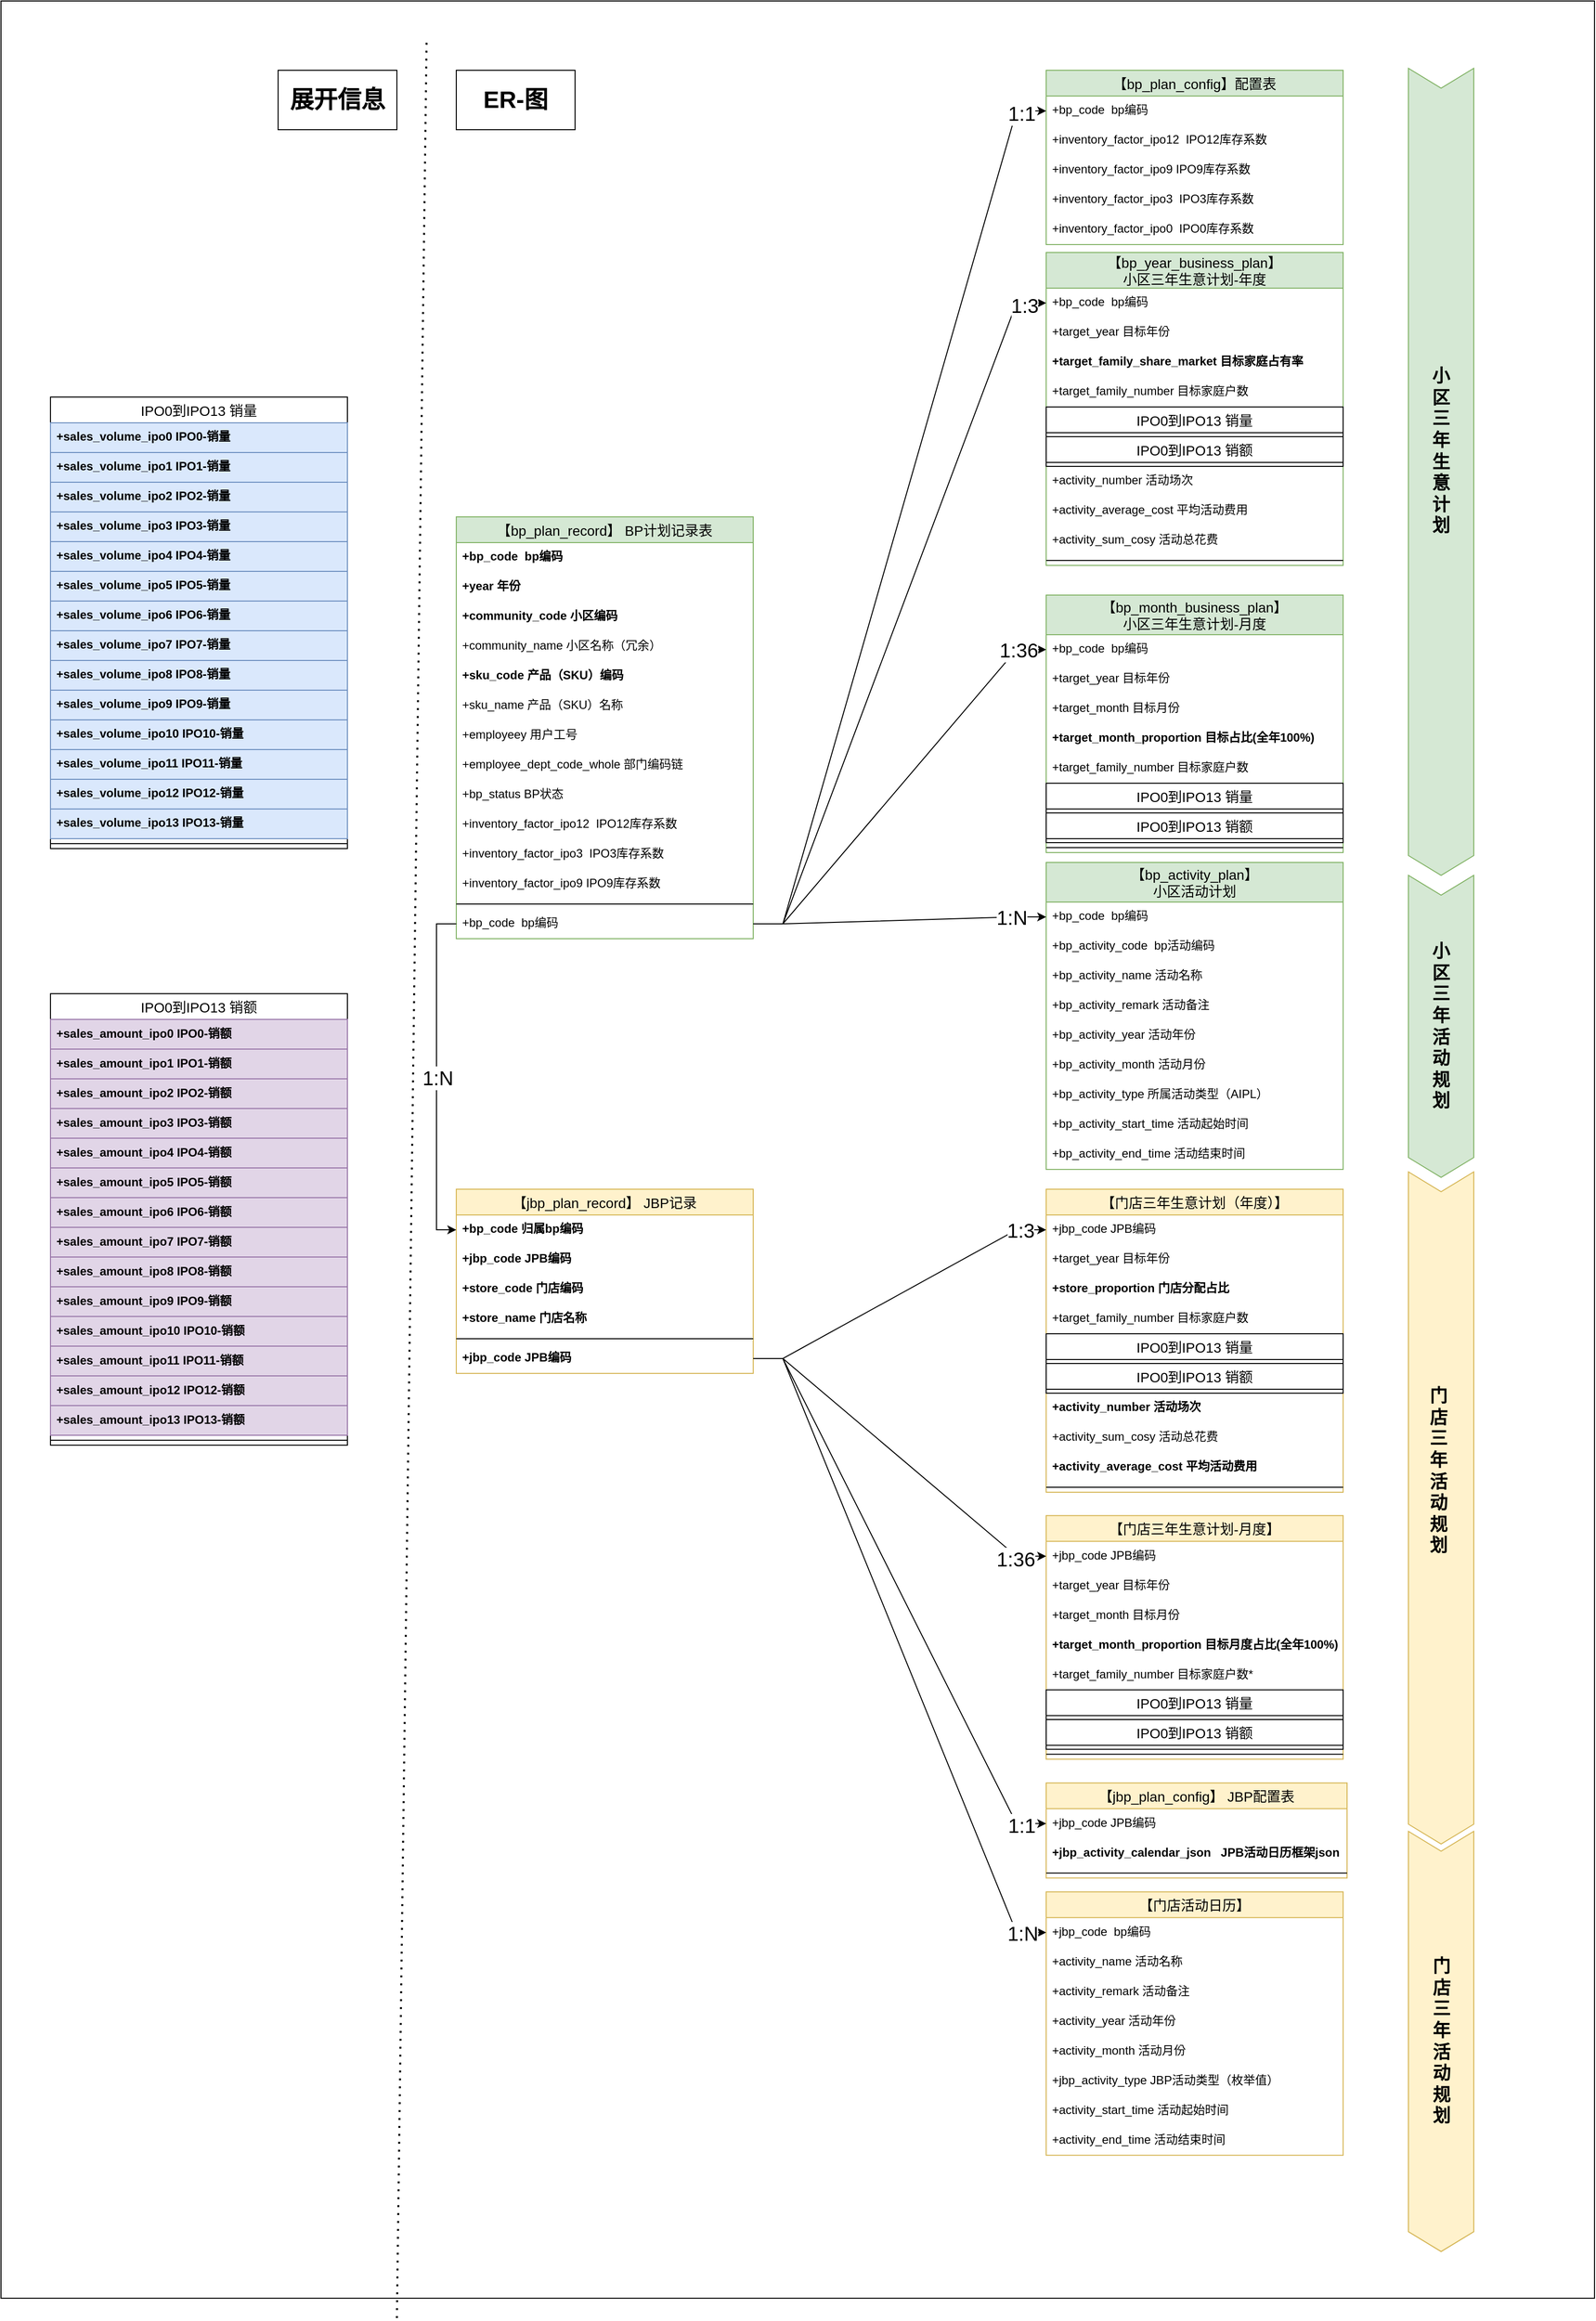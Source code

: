 <mxfile version="24.3.1" type="github">
  <diagram name="第 1 页" id="yHdoq8By4Nm5lqNlYbqL">
    <mxGraphModel dx="2062" dy="1942" grid="1" gridSize="10" guides="1" tooltips="1" connect="1" arrows="1" fold="1" page="1" pageScale="1" pageWidth="827" pageHeight="1169" math="0" shadow="0">
      <root>
        <mxCell id="0" />
        <mxCell id="1" parent="0" />
        <mxCell id="Yrzyq5O2eDgayx6oTDlO-655" value="" style="rounded=0;whiteSpace=wrap;html=1;" vertex="1" parent="1">
          <mxGeometry x="-520" y="-570" width="1610" height="2320" as="geometry" />
        </mxCell>
        <mxCell id="si8qcC3lpYMCVnZY6Wmo-3" value="【bp_plan_record】 BP计划记录表" style="swimlane;fontStyle=0;childLayout=stackLayout;horizontal=1;startSize=26;horizontalStack=0;resizeParent=1;resizeParentMax=0;resizeLast=0;collapsible=1;marginBottom=0;align=center;fontSize=14;fillColor=#d5e8d4;strokeColor=#82b366;" parent="1" vertex="1">
          <mxGeometry x="-60" y="-49" width="300" height="426" as="geometry" />
        </mxCell>
        <mxCell id="si8qcC3lpYMCVnZY6Wmo-4" value="+bp_code&amp;nbsp; bp编码" style="text;strokeColor=none;fillColor=none;spacingLeft=4;spacingRight=4;overflow=hidden;rotatable=0;points=[[0,0.5],[1,0.5]];portConstraint=eastwest;fontSize=12;whiteSpace=wrap;html=1;fontStyle=1" parent="si8qcC3lpYMCVnZY6Wmo-3" vertex="1">
          <mxGeometry y="26" width="300" height="30" as="geometry" />
        </mxCell>
        <mxCell id="si8qcC3lpYMCVnZY6Wmo-18" value="+year 年份" style="text;strokeColor=none;fillColor=none;spacingLeft=4;spacingRight=4;overflow=hidden;rotatable=0;points=[[0,0.5],[1,0.5]];portConstraint=eastwest;fontSize=12;whiteSpace=wrap;html=1;fontStyle=1" parent="si8qcC3lpYMCVnZY6Wmo-3" vertex="1">
          <mxGeometry y="56" width="300" height="30" as="geometry" />
        </mxCell>
        <mxCell id="si8qcC3lpYMCVnZY6Wmo-21" value="+community_code 小区编码" style="text;strokeColor=none;fillColor=none;spacingLeft=4;spacingRight=4;overflow=hidden;rotatable=0;points=[[0,0.5],[1,0.5]];portConstraint=eastwest;fontSize=12;whiteSpace=wrap;html=1;fontStyle=1" parent="si8qcC3lpYMCVnZY6Wmo-3" vertex="1">
          <mxGeometry y="86" width="300" height="30" as="geometry" />
        </mxCell>
        <mxCell id="si8qcC3lpYMCVnZY6Wmo-20" value="+community_name 小区名称（冗余&lt;span style=&quot;background-color: initial;&quot;&gt;）&lt;/span&gt;" style="text;strokeColor=none;fillColor=none;spacingLeft=4;spacingRight=4;overflow=hidden;rotatable=0;points=[[0,0.5],[1,0.5]];portConstraint=eastwest;fontSize=12;whiteSpace=wrap;html=1;" parent="si8qcC3lpYMCVnZY6Wmo-3" vertex="1">
          <mxGeometry y="116" width="300" height="30" as="geometry" />
        </mxCell>
        <mxCell id="si8qcC3lpYMCVnZY6Wmo-19" value="+sku_code 产品（SKU）编码" style="text;strokeColor=none;fillColor=none;spacingLeft=4;spacingRight=4;overflow=hidden;rotatable=0;points=[[0,0.5],[1,0.5]];portConstraint=eastwest;fontSize=12;whiteSpace=wrap;html=1;fontStyle=1" parent="si8qcC3lpYMCVnZY6Wmo-3" vertex="1">
          <mxGeometry y="146" width="300" height="30" as="geometry" />
        </mxCell>
        <mxCell id="si8qcC3lpYMCVnZY6Wmo-17" value="+sku_name 产品（SKU）名称" style="text;strokeColor=none;fillColor=none;spacingLeft=4;spacingRight=4;overflow=hidden;rotatable=0;points=[[0,0.5],[1,0.5]];portConstraint=eastwest;fontSize=12;whiteSpace=wrap;html=1;" parent="si8qcC3lpYMCVnZY6Wmo-3" vertex="1">
          <mxGeometry y="176" width="300" height="30" as="geometry" />
        </mxCell>
        <mxCell id="si8qcC3lpYMCVnZY6Wmo-16" value="+employeey 用户工号" style="text;strokeColor=none;fillColor=none;spacingLeft=4;spacingRight=4;overflow=hidden;rotatable=0;points=[[0,0.5],[1,0.5]];portConstraint=eastwest;fontSize=12;whiteSpace=wrap;html=1;" parent="si8qcC3lpYMCVnZY6Wmo-3" vertex="1">
          <mxGeometry y="206" width="300" height="30" as="geometry" />
        </mxCell>
        <mxCell id="si8qcC3lpYMCVnZY6Wmo-15" value="+employee_dept_code_whole 部门编码链" style="text;strokeColor=none;fillColor=none;spacingLeft=4;spacingRight=4;overflow=hidden;rotatable=0;points=[[0,0.5],[1,0.5]];portConstraint=eastwest;fontSize=12;whiteSpace=wrap;html=1;" parent="si8qcC3lpYMCVnZY6Wmo-3" vertex="1">
          <mxGeometry y="236" width="300" height="30" as="geometry" />
        </mxCell>
        <mxCell id="si8qcC3lpYMCVnZY6Wmo-14" value="+bp_status BP状态" style="text;strokeColor=none;fillColor=none;spacingLeft=4;spacingRight=4;overflow=hidden;rotatable=0;points=[[0,0.5],[1,0.5]];portConstraint=eastwest;fontSize=12;whiteSpace=wrap;html=1;" parent="si8qcC3lpYMCVnZY6Wmo-3" vertex="1">
          <mxGeometry y="266" width="300" height="30" as="geometry" />
        </mxCell>
        <mxCell id="Yrzyq5O2eDgayx6oTDlO-557" value="+inventory_factor_ipo12&amp;nbsp; IPO12库存系数" style="text;strokeColor=none;fillColor=none;spacingLeft=4;spacingRight=4;overflow=hidden;rotatable=0;points=[[0,0.5],[1,0.5]];portConstraint=eastwest;fontSize=12;whiteSpace=wrap;html=1;fontStyle=0" vertex="1" parent="si8qcC3lpYMCVnZY6Wmo-3">
          <mxGeometry y="296" width="300" height="30" as="geometry" />
        </mxCell>
        <mxCell id="Yrzyq5O2eDgayx6oTDlO-559" value="+inventory_factor_ipo3&amp;nbsp; IPO3库存系数" style="text;strokeColor=none;fillColor=none;spacingLeft=4;spacingRight=4;overflow=hidden;rotatable=0;points=[[0,0.5],[1,0.5]];portConstraint=eastwest;fontSize=12;whiteSpace=wrap;html=1;fontStyle=0" vertex="1" parent="si8qcC3lpYMCVnZY6Wmo-3">
          <mxGeometry y="326" width="300" height="30" as="geometry" />
        </mxCell>
        <mxCell id="Yrzyq5O2eDgayx6oTDlO-558" value="+inventory_factor_ipo9 IPO9库存系数" style="text;strokeColor=none;fillColor=none;spacingLeft=4;spacingRight=4;overflow=hidden;rotatable=0;points=[[0,0.5],[1,0.5]];portConstraint=eastwest;fontSize=12;whiteSpace=wrap;html=1;fontStyle=0" vertex="1" parent="si8qcC3lpYMCVnZY6Wmo-3">
          <mxGeometry y="356" width="300" height="30" as="geometry" />
        </mxCell>
        <mxCell id="si8qcC3lpYMCVnZY6Wmo-9" value="" style="line;strokeWidth=1;rotatable=0;dashed=0;labelPosition=right;align=left;verticalAlign=middle;spacingTop=0;spacingLeft=6;points=[];portConstraint=eastwest;" parent="si8qcC3lpYMCVnZY6Wmo-3" vertex="1">
          <mxGeometry y="386" width="300" height="10" as="geometry" />
        </mxCell>
        <mxCell id="si8qcC3lpYMCVnZY6Wmo-6" value="+bp_code&amp;nbsp; bp编码" style="text;strokeColor=none;fillColor=none;spacingLeft=4;spacingRight=4;overflow=hidden;rotatable=0;points=[[0,0.5],[1,0.5]];portConstraint=eastwest;fontSize=12;whiteSpace=wrap;html=1;" parent="si8qcC3lpYMCVnZY6Wmo-3" vertex="1">
          <mxGeometry y="396" width="300" height="30" as="geometry" />
        </mxCell>
        <mxCell id="si8qcC3lpYMCVnZY6Wmo-23" value="【bp_plan_config】配置表" style="swimlane;fontStyle=0;childLayout=stackLayout;horizontal=1;startSize=26;horizontalStack=0;resizeParent=1;resizeParentMax=0;resizeLast=0;collapsible=1;marginBottom=0;align=center;fontSize=14;fillColor=#d5e8d4;strokeColor=#82b366;" parent="1" vertex="1">
          <mxGeometry x="536" y="-500" width="300" height="176" as="geometry" />
        </mxCell>
        <mxCell id="si8qcC3lpYMCVnZY6Wmo-24" value="+bp_code&amp;nbsp; bp编码" style="text;strokeColor=none;fillColor=none;spacingLeft=4;spacingRight=4;overflow=hidden;rotatable=0;points=[[0,0.5],[1,0.5]];portConstraint=eastwest;fontSize=12;whiteSpace=wrap;html=1;fontStyle=0" parent="si8qcC3lpYMCVnZY6Wmo-23" vertex="1">
          <mxGeometry y="26" width="300" height="30" as="geometry" />
        </mxCell>
        <mxCell id="si8qcC3lpYMCVnZY6Wmo-38" value="+inventory_factor_ipo12&amp;nbsp; IPO12库存系数" style="text;strokeColor=none;fillColor=none;spacingLeft=4;spacingRight=4;overflow=hidden;rotatable=0;points=[[0,0.5],[1,0.5]];portConstraint=eastwest;fontSize=12;whiteSpace=wrap;html=1;fontStyle=0" parent="si8qcC3lpYMCVnZY6Wmo-23" vertex="1">
          <mxGeometry y="56" width="300" height="30" as="geometry" />
        </mxCell>
        <mxCell id="si8qcC3lpYMCVnZY6Wmo-37" value="+inventory_factor_ipo9 IPO9库存系数" style="text;strokeColor=none;fillColor=none;spacingLeft=4;spacingRight=4;overflow=hidden;rotatable=0;points=[[0,0.5],[1,0.5]];portConstraint=eastwest;fontSize=12;whiteSpace=wrap;html=1;fontStyle=0" parent="si8qcC3lpYMCVnZY6Wmo-23" vertex="1">
          <mxGeometry y="86" width="300" height="30" as="geometry" />
        </mxCell>
        <mxCell id="si8qcC3lpYMCVnZY6Wmo-36" value="+inventory_factor_ipo3&amp;nbsp; IPO3库存系数" style="text;strokeColor=none;fillColor=none;spacingLeft=4;spacingRight=4;overflow=hidden;rotatable=0;points=[[0,0.5],[1,0.5]];portConstraint=eastwest;fontSize=12;whiteSpace=wrap;html=1;fontStyle=0" parent="si8qcC3lpYMCVnZY6Wmo-23" vertex="1">
          <mxGeometry y="116" width="300" height="30" as="geometry" />
        </mxCell>
        <mxCell id="Yrzyq5O2eDgayx6oTDlO-665" value="+inventory_factor_ipo0&amp;nbsp; IPO0库存系数" style="text;strokeColor=none;fillColor=none;spacingLeft=4;spacingRight=4;overflow=hidden;rotatable=0;points=[[0,0.5],[1,0.5]];portConstraint=eastwest;fontSize=12;whiteSpace=wrap;html=1;fontStyle=0" vertex="1" parent="si8qcC3lpYMCVnZY6Wmo-23">
          <mxGeometry y="146" width="300" height="30" as="geometry" />
        </mxCell>
        <mxCell id="si8qcC3lpYMCVnZY6Wmo-49" value="【bp_year_business_plan】&#xa;小区三年生意计划-年度" style="swimlane;fontStyle=0;childLayout=stackLayout;horizontal=1;startSize=36;horizontalStack=0;resizeParent=1;resizeParentMax=0;resizeLast=0;collapsible=1;marginBottom=0;align=center;fontSize=14;fillColor=#d5e8d4;strokeColor=#82b366;" parent="1" vertex="1">
          <mxGeometry x="536" y="-316" width="300" height="316" as="geometry">
            <mxRectangle x="536" y="-380" width="210" height="30" as="alternateBounds" />
          </mxGeometry>
        </mxCell>
        <mxCell id="si8qcC3lpYMCVnZY6Wmo-50" value="+bp_code&amp;nbsp; bp编码" style="text;strokeColor=none;fillColor=none;spacingLeft=4;spacingRight=4;overflow=hidden;rotatable=0;points=[[0,0.5],[1,0.5]];portConstraint=eastwest;fontSize=12;whiteSpace=wrap;html=1;fontStyle=0" parent="si8qcC3lpYMCVnZY6Wmo-49" vertex="1">
          <mxGeometry y="36" width="300" height="30" as="geometry" />
        </mxCell>
        <mxCell id="si8qcC3lpYMCVnZY6Wmo-51" value="+target_year 目标年份" style="text;strokeColor=none;fillColor=none;spacingLeft=4;spacingRight=4;overflow=hidden;rotatable=0;points=[[0,0.5],[1,0.5]];portConstraint=eastwest;fontSize=12;whiteSpace=wrap;html=1;fontStyle=0" parent="si8qcC3lpYMCVnZY6Wmo-49" vertex="1">
          <mxGeometry y="66" width="300" height="30" as="geometry" />
        </mxCell>
        <mxCell id="si8qcC3lpYMCVnZY6Wmo-52" value="+target_family_share_market 目标家庭占有率" style="text;strokeColor=none;fillColor=none;spacingLeft=4;spacingRight=4;overflow=hidden;rotatable=0;points=[[0,0.5],[1,0.5]];portConstraint=eastwest;fontSize=12;whiteSpace=wrap;html=1;fontStyle=1" parent="si8qcC3lpYMCVnZY6Wmo-49" vertex="1">
          <mxGeometry y="96" width="300" height="30" as="geometry" />
        </mxCell>
        <mxCell id="si8qcC3lpYMCVnZY6Wmo-69" value="+target_family_number 目标家庭户数" style="text;strokeColor=none;fillColor=none;spacingLeft=4;spacingRight=4;overflow=hidden;rotatable=0;points=[[0,0.5],[1,0.5]];portConstraint=eastwest;fontSize=12;whiteSpace=wrap;html=1;fontStyle=0" parent="si8qcC3lpYMCVnZY6Wmo-49" vertex="1">
          <mxGeometry y="126" width="300" height="30" as="geometry" />
        </mxCell>
        <mxCell id="Yrzyq5O2eDgayx6oTDlO-465" value="IPO0到IPO13 销量" style="swimlane;fontStyle=0;childLayout=stackLayout;horizontal=1;startSize=26;horizontalStack=0;resizeParent=1;resizeParentMax=0;resizeLast=0;collapsible=1;marginBottom=0;align=center;fontSize=14;" vertex="1" collapsed="1" parent="si8qcC3lpYMCVnZY6Wmo-49">
          <mxGeometry y="156" width="300" height="30" as="geometry">
            <mxRectangle x="1270" y="2260" width="300" height="456" as="alternateBounds" />
          </mxGeometry>
        </mxCell>
        <mxCell id="Yrzyq5O2eDgayx6oTDlO-466" value="+sales_volume_ipo0 IPO0-销量" style="text;strokeColor=#6c8ebf;fillColor=#dae8fc;spacingLeft=4;spacingRight=4;overflow=hidden;rotatable=0;points=[[0,0.5],[1,0.5]];portConstraint=eastwest;fontSize=12;whiteSpace=wrap;html=1;fontStyle=1" vertex="1" parent="Yrzyq5O2eDgayx6oTDlO-465">
          <mxGeometry y="26" width="300" height="30" as="geometry" />
        </mxCell>
        <mxCell id="Yrzyq5O2eDgayx6oTDlO-467" value="+sales_volume_ipo1 IPO1-销量" style="text;strokeColor=#6c8ebf;fillColor=#dae8fc;spacingLeft=4;spacingRight=4;overflow=hidden;rotatable=0;points=[[0,0.5],[1,0.5]];portConstraint=eastwest;fontSize=12;whiteSpace=wrap;html=1;fontStyle=1" vertex="1" parent="Yrzyq5O2eDgayx6oTDlO-465">
          <mxGeometry y="56" width="300" height="30" as="geometry" />
        </mxCell>
        <mxCell id="Yrzyq5O2eDgayx6oTDlO-468" value="+sales_volume_ipo2 IPO2-销量" style="text;strokeColor=#6c8ebf;fillColor=#dae8fc;spacingLeft=4;spacingRight=4;overflow=hidden;rotatable=0;points=[[0,0.5],[1,0.5]];portConstraint=eastwest;fontSize=12;whiteSpace=wrap;html=1;fontStyle=1" vertex="1" parent="Yrzyq5O2eDgayx6oTDlO-465">
          <mxGeometry y="86" width="300" height="30" as="geometry" />
        </mxCell>
        <mxCell id="Yrzyq5O2eDgayx6oTDlO-469" value="+sales_volume_ipo3 IPO3-销量" style="text;strokeColor=#6c8ebf;fillColor=#dae8fc;spacingLeft=4;spacingRight=4;overflow=hidden;rotatable=0;points=[[0,0.5],[1,0.5]];portConstraint=eastwest;fontSize=12;whiteSpace=wrap;html=1;fontStyle=1" vertex="1" parent="Yrzyq5O2eDgayx6oTDlO-465">
          <mxGeometry y="116" width="300" height="30" as="geometry" />
        </mxCell>
        <mxCell id="Yrzyq5O2eDgayx6oTDlO-470" value="+sales_volume_ipo4 IPO4-销量" style="text;strokeColor=#6c8ebf;fillColor=#dae8fc;spacingLeft=4;spacingRight=4;overflow=hidden;rotatable=0;points=[[0,0.5],[1,0.5]];portConstraint=eastwest;fontSize=12;whiteSpace=wrap;html=1;fontStyle=1" vertex="1" parent="Yrzyq5O2eDgayx6oTDlO-465">
          <mxGeometry y="146" width="300" height="30" as="geometry" />
        </mxCell>
        <mxCell id="Yrzyq5O2eDgayx6oTDlO-471" value="+sales_volume_ipo5 IPO5-销量" style="text;strokeColor=#6c8ebf;fillColor=#dae8fc;spacingLeft=4;spacingRight=4;overflow=hidden;rotatable=0;points=[[0,0.5],[1,0.5]];portConstraint=eastwest;fontSize=12;whiteSpace=wrap;html=1;fontStyle=1" vertex="1" parent="Yrzyq5O2eDgayx6oTDlO-465">
          <mxGeometry y="176" width="300" height="30" as="geometry" />
        </mxCell>
        <mxCell id="Yrzyq5O2eDgayx6oTDlO-472" value="+sales_volume_ipo6 IPO6-销量" style="text;strokeColor=#6c8ebf;fillColor=#dae8fc;spacingLeft=4;spacingRight=4;overflow=hidden;rotatable=0;points=[[0,0.5],[1,0.5]];portConstraint=eastwest;fontSize=12;whiteSpace=wrap;html=1;fontStyle=1" vertex="1" parent="Yrzyq5O2eDgayx6oTDlO-465">
          <mxGeometry y="206" width="300" height="30" as="geometry" />
        </mxCell>
        <mxCell id="Yrzyq5O2eDgayx6oTDlO-473" value="+sales_volume_ipo7 IPO7-销量" style="text;strokeColor=#6c8ebf;fillColor=#dae8fc;spacingLeft=4;spacingRight=4;overflow=hidden;rotatable=0;points=[[0,0.5],[1,0.5]];portConstraint=eastwest;fontSize=12;whiteSpace=wrap;html=1;fontStyle=1" vertex="1" parent="Yrzyq5O2eDgayx6oTDlO-465">
          <mxGeometry y="236" width="300" height="30" as="geometry" />
        </mxCell>
        <mxCell id="Yrzyq5O2eDgayx6oTDlO-474" value="+sales_volume_ipo8 IPO8-销量" style="text;strokeColor=#6c8ebf;fillColor=#dae8fc;spacingLeft=4;spacingRight=4;overflow=hidden;rotatable=0;points=[[0,0.5],[1,0.5]];portConstraint=eastwest;fontSize=12;whiteSpace=wrap;html=1;fontStyle=1" vertex="1" parent="Yrzyq5O2eDgayx6oTDlO-465">
          <mxGeometry y="266" width="300" height="30" as="geometry" />
        </mxCell>
        <mxCell id="Yrzyq5O2eDgayx6oTDlO-475" value="+sales_volume_ipo9 IPO9-销量" style="text;strokeColor=#6c8ebf;fillColor=#dae8fc;spacingLeft=4;spacingRight=4;overflow=hidden;rotatable=0;points=[[0,0.5],[1,0.5]];portConstraint=eastwest;fontSize=12;whiteSpace=wrap;html=1;fontStyle=1" vertex="1" parent="Yrzyq5O2eDgayx6oTDlO-465">
          <mxGeometry y="296" width="300" height="30" as="geometry" />
        </mxCell>
        <mxCell id="Yrzyq5O2eDgayx6oTDlO-476" value="+sales_volume_ipo10 IPO10-销量" style="text;strokeColor=#6c8ebf;fillColor=#dae8fc;spacingLeft=4;spacingRight=4;overflow=hidden;rotatable=0;points=[[0,0.5],[1,0.5]];portConstraint=eastwest;fontSize=12;whiteSpace=wrap;html=1;fontStyle=1" vertex="1" parent="Yrzyq5O2eDgayx6oTDlO-465">
          <mxGeometry y="326" width="300" height="30" as="geometry" />
        </mxCell>
        <mxCell id="Yrzyq5O2eDgayx6oTDlO-477" value="+sales_volume_ipo11 IPO11-销量" style="text;strokeColor=#6c8ebf;fillColor=#dae8fc;spacingLeft=4;spacingRight=4;overflow=hidden;rotatable=0;points=[[0,0.5],[1,0.5]];portConstraint=eastwest;fontSize=12;whiteSpace=wrap;html=1;fontStyle=1" vertex="1" parent="Yrzyq5O2eDgayx6oTDlO-465">
          <mxGeometry y="356" width="300" height="30" as="geometry" />
        </mxCell>
        <mxCell id="Yrzyq5O2eDgayx6oTDlO-478" value="+sales_volume_ipo12 IPO12-销量" style="text;strokeColor=#6c8ebf;fillColor=#dae8fc;spacingLeft=4;spacingRight=4;overflow=hidden;rotatable=0;points=[[0,0.5],[1,0.5]];portConstraint=eastwest;fontSize=12;whiteSpace=wrap;html=1;fontStyle=1" vertex="1" parent="Yrzyq5O2eDgayx6oTDlO-465">
          <mxGeometry y="386" width="300" height="30" as="geometry" />
        </mxCell>
        <mxCell id="Yrzyq5O2eDgayx6oTDlO-479" value="+sales_volume_ipo13 IPO13-销量" style="text;strokeColor=#6c8ebf;fillColor=#dae8fc;spacingLeft=4;spacingRight=4;overflow=hidden;rotatable=0;points=[[0,0.5],[1,0.5]];portConstraint=eastwest;fontSize=12;whiteSpace=wrap;html=1;fontStyle=1" vertex="1" parent="Yrzyq5O2eDgayx6oTDlO-465">
          <mxGeometry y="416" width="300" height="30" as="geometry" />
        </mxCell>
        <mxCell id="Yrzyq5O2eDgayx6oTDlO-480" value="" style="line;strokeWidth=1;rotatable=0;dashed=0;labelPosition=right;align=left;verticalAlign=middle;spacingTop=0;spacingLeft=6;points=[];portConstraint=eastwest;" vertex="1" parent="Yrzyq5O2eDgayx6oTDlO-465">
          <mxGeometry y="446" width="300" height="10" as="geometry" />
        </mxCell>
        <mxCell id="Yrzyq5O2eDgayx6oTDlO-481" value="IPO0到IPO13 销额" style="swimlane;fontStyle=0;childLayout=stackLayout;horizontal=1;startSize=26;horizontalStack=0;resizeParent=1;resizeParentMax=0;resizeLast=0;collapsible=1;marginBottom=0;align=center;fontSize=14;fillColor=#e1d5e7;strokeColor=#9673a6;" vertex="1" collapsed="1" parent="Yrzyq5O2eDgayx6oTDlO-465">
          <mxGeometry x="90" y="24" width="160" height="30" as="geometry">
            <mxRectangle x="1610" y="2250" width="300" height="456" as="alternateBounds" />
          </mxGeometry>
        </mxCell>
        <mxCell id="Yrzyq5O2eDgayx6oTDlO-482" value="+sales_amount_ipo0 IPO0-销额" style="text;strokeColor=#9673a6;fillColor=#e1d5e7;spacingLeft=4;spacingRight=4;overflow=hidden;rotatable=0;points=[[0,0.5],[1,0.5]];portConstraint=eastwest;fontSize=12;whiteSpace=wrap;html=1;fontStyle=1" vertex="1" parent="Yrzyq5O2eDgayx6oTDlO-481">
          <mxGeometry y="26" width="300" height="30" as="geometry" />
        </mxCell>
        <mxCell id="Yrzyq5O2eDgayx6oTDlO-483" value="+sales_amount_ipo1 IPO1-销额" style="text;strokeColor=#9673a6;fillColor=#e1d5e7;spacingLeft=4;spacingRight=4;overflow=hidden;rotatable=0;points=[[0,0.5],[1,0.5]];portConstraint=eastwest;fontSize=12;whiteSpace=wrap;html=1;fontStyle=1" vertex="1" parent="Yrzyq5O2eDgayx6oTDlO-481">
          <mxGeometry y="56" width="300" height="30" as="geometry" />
        </mxCell>
        <mxCell id="Yrzyq5O2eDgayx6oTDlO-484" value="+sales_amount_ipo2 IPO2-销额" style="text;strokeColor=#9673a6;fillColor=#e1d5e7;spacingLeft=4;spacingRight=4;overflow=hidden;rotatable=0;points=[[0,0.5],[1,0.5]];portConstraint=eastwest;fontSize=12;whiteSpace=wrap;html=1;fontStyle=1" vertex="1" parent="Yrzyq5O2eDgayx6oTDlO-481">
          <mxGeometry y="86" width="300" height="30" as="geometry" />
        </mxCell>
        <mxCell id="Yrzyq5O2eDgayx6oTDlO-485" value="+sales_amount_ipo3 IPO3-销额" style="text;strokeColor=#9673a6;fillColor=#e1d5e7;spacingLeft=4;spacingRight=4;overflow=hidden;rotatable=0;points=[[0,0.5],[1,0.5]];portConstraint=eastwest;fontSize=12;whiteSpace=wrap;html=1;fontStyle=1" vertex="1" parent="Yrzyq5O2eDgayx6oTDlO-481">
          <mxGeometry y="116" width="300" height="30" as="geometry" />
        </mxCell>
        <mxCell id="Yrzyq5O2eDgayx6oTDlO-486" value="+sales_amount_ipo4 IPO4-销额" style="text;strokeColor=#9673a6;fillColor=#e1d5e7;spacingLeft=4;spacingRight=4;overflow=hidden;rotatable=0;points=[[0,0.5],[1,0.5]];portConstraint=eastwest;fontSize=12;whiteSpace=wrap;html=1;fontStyle=1" vertex="1" parent="Yrzyq5O2eDgayx6oTDlO-481">
          <mxGeometry y="146" width="300" height="30" as="geometry" />
        </mxCell>
        <mxCell id="Yrzyq5O2eDgayx6oTDlO-487" value="+sales_amount_ipo5 IPO5-销额" style="text;strokeColor=#9673a6;fillColor=#e1d5e7;spacingLeft=4;spacingRight=4;overflow=hidden;rotatable=0;points=[[0,0.5],[1,0.5]];portConstraint=eastwest;fontSize=12;whiteSpace=wrap;html=1;fontStyle=1" vertex="1" parent="Yrzyq5O2eDgayx6oTDlO-481">
          <mxGeometry y="176" width="300" height="30" as="geometry" />
        </mxCell>
        <mxCell id="Yrzyq5O2eDgayx6oTDlO-488" value="+sales_amount_ipo6 IPO6-销额" style="text;strokeColor=#9673a6;fillColor=#e1d5e7;spacingLeft=4;spacingRight=4;overflow=hidden;rotatable=0;points=[[0,0.5],[1,0.5]];portConstraint=eastwest;fontSize=12;whiteSpace=wrap;html=1;fontStyle=1" vertex="1" parent="Yrzyq5O2eDgayx6oTDlO-481">
          <mxGeometry y="206" width="300" height="30" as="geometry" />
        </mxCell>
        <mxCell id="Yrzyq5O2eDgayx6oTDlO-489" value="+sales_amount_ipo7 IPO7-销额" style="text;strokeColor=#9673a6;fillColor=#e1d5e7;spacingLeft=4;spacingRight=4;overflow=hidden;rotatable=0;points=[[0,0.5],[1,0.5]];portConstraint=eastwest;fontSize=12;whiteSpace=wrap;html=1;fontStyle=1" vertex="1" parent="Yrzyq5O2eDgayx6oTDlO-481">
          <mxGeometry y="236" width="300" height="30" as="geometry" />
        </mxCell>
        <mxCell id="Yrzyq5O2eDgayx6oTDlO-490" value="+sales_amount_ipo8 IPO8-销额" style="text;strokeColor=#9673a6;fillColor=#e1d5e7;spacingLeft=4;spacingRight=4;overflow=hidden;rotatable=0;points=[[0,0.5],[1,0.5]];portConstraint=eastwest;fontSize=12;whiteSpace=wrap;html=1;fontStyle=1" vertex="1" parent="Yrzyq5O2eDgayx6oTDlO-481">
          <mxGeometry y="266" width="300" height="30" as="geometry" />
        </mxCell>
        <mxCell id="Yrzyq5O2eDgayx6oTDlO-491" value="+sales_amount_ipo9 IPO9-销额" style="text;strokeColor=#9673a6;fillColor=#e1d5e7;spacingLeft=4;spacingRight=4;overflow=hidden;rotatable=0;points=[[0,0.5],[1,0.5]];portConstraint=eastwest;fontSize=12;whiteSpace=wrap;html=1;fontStyle=1" vertex="1" parent="Yrzyq5O2eDgayx6oTDlO-481">
          <mxGeometry y="296" width="300" height="30" as="geometry" />
        </mxCell>
        <mxCell id="Yrzyq5O2eDgayx6oTDlO-492" value="+sales_amount_ipo10 IPO10-销额" style="text;strokeColor=#9673a6;fillColor=#e1d5e7;spacingLeft=4;spacingRight=4;overflow=hidden;rotatable=0;points=[[0,0.5],[1,0.5]];portConstraint=eastwest;fontSize=12;whiteSpace=wrap;html=1;fontStyle=1" vertex="1" parent="Yrzyq5O2eDgayx6oTDlO-481">
          <mxGeometry y="326" width="300" height="30" as="geometry" />
        </mxCell>
        <mxCell id="Yrzyq5O2eDgayx6oTDlO-493" value="+sales_amount_ipo11 IPO11-销额" style="text;strokeColor=#9673a6;fillColor=#e1d5e7;spacingLeft=4;spacingRight=4;overflow=hidden;rotatable=0;points=[[0,0.5],[1,0.5]];portConstraint=eastwest;fontSize=12;whiteSpace=wrap;html=1;fontStyle=1" vertex="1" parent="Yrzyq5O2eDgayx6oTDlO-481">
          <mxGeometry y="356" width="300" height="30" as="geometry" />
        </mxCell>
        <mxCell id="Yrzyq5O2eDgayx6oTDlO-494" value="+sales_amount_ipo12 IPO12-销额" style="text;strokeColor=#9673a6;fillColor=#e1d5e7;spacingLeft=4;spacingRight=4;overflow=hidden;rotatable=0;points=[[0,0.5],[1,0.5]];portConstraint=eastwest;fontSize=12;whiteSpace=wrap;html=1;fontStyle=1" vertex="1" parent="Yrzyq5O2eDgayx6oTDlO-481">
          <mxGeometry y="386" width="300" height="30" as="geometry" />
        </mxCell>
        <mxCell id="Yrzyq5O2eDgayx6oTDlO-495" value="+sales_amount_ipo13 IPO13-销额" style="text;strokeColor=#9673a6;fillColor=#e1d5e7;spacingLeft=4;spacingRight=4;overflow=hidden;rotatable=0;points=[[0,0.5],[1,0.5]];portConstraint=eastwest;fontSize=12;whiteSpace=wrap;html=1;fontStyle=1" vertex="1" parent="Yrzyq5O2eDgayx6oTDlO-481">
          <mxGeometry y="416" width="300" height="30" as="geometry" />
        </mxCell>
        <mxCell id="Yrzyq5O2eDgayx6oTDlO-496" value="" style="line;strokeWidth=1;rotatable=0;dashed=0;labelPosition=right;align=left;verticalAlign=middle;spacingTop=0;spacingLeft=6;points=[];portConstraint=eastwest;" vertex="1" parent="Yrzyq5O2eDgayx6oTDlO-481">
          <mxGeometry y="446" width="300" height="10" as="geometry" />
        </mxCell>
        <mxCell id="Yrzyq5O2eDgayx6oTDlO-497" value="IPO0到IPO13 销额" style="swimlane;fontStyle=0;childLayout=stackLayout;horizontal=1;startSize=26;horizontalStack=0;resizeParent=1;resizeParentMax=0;resizeLast=0;collapsible=1;marginBottom=0;align=center;fontSize=14;" vertex="1" collapsed="1" parent="si8qcC3lpYMCVnZY6Wmo-49">
          <mxGeometry y="186" width="300" height="30" as="geometry">
            <mxRectangle y="176" width="300" height="456" as="alternateBounds" />
          </mxGeometry>
        </mxCell>
        <mxCell id="Yrzyq5O2eDgayx6oTDlO-498" value="+sales_amount_ipo0 IPO0-销额" style="text;strokeColor=#9673a6;fillColor=#e1d5e7;spacingLeft=4;spacingRight=4;overflow=hidden;rotatable=0;points=[[0,0.5],[1,0.5]];portConstraint=eastwest;fontSize=12;whiteSpace=wrap;html=1;fontStyle=1" vertex="1" parent="Yrzyq5O2eDgayx6oTDlO-497">
          <mxGeometry y="26" width="300" height="30" as="geometry" />
        </mxCell>
        <mxCell id="Yrzyq5O2eDgayx6oTDlO-499" value="+sales_amount_ipo1 IPO1-销额" style="text;strokeColor=#9673a6;fillColor=#e1d5e7;spacingLeft=4;spacingRight=4;overflow=hidden;rotatable=0;points=[[0,0.5],[1,0.5]];portConstraint=eastwest;fontSize=12;whiteSpace=wrap;html=1;fontStyle=1" vertex="1" parent="Yrzyq5O2eDgayx6oTDlO-497">
          <mxGeometry y="56" width="300" height="30" as="geometry" />
        </mxCell>
        <mxCell id="Yrzyq5O2eDgayx6oTDlO-500" value="+sales_amount_ipo2 IPO2-销额" style="text;strokeColor=#9673a6;fillColor=#e1d5e7;spacingLeft=4;spacingRight=4;overflow=hidden;rotatable=0;points=[[0,0.5],[1,0.5]];portConstraint=eastwest;fontSize=12;whiteSpace=wrap;html=1;fontStyle=1" vertex="1" parent="Yrzyq5O2eDgayx6oTDlO-497">
          <mxGeometry y="86" width="300" height="30" as="geometry" />
        </mxCell>
        <mxCell id="Yrzyq5O2eDgayx6oTDlO-501" value="+sales_amount_ipo3 IPO3-销额" style="text;strokeColor=#9673a6;fillColor=#e1d5e7;spacingLeft=4;spacingRight=4;overflow=hidden;rotatable=0;points=[[0,0.5],[1,0.5]];portConstraint=eastwest;fontSize=12;whiteSpace=wrap;html=1;fontStyle=1" vertex="1" parent="Yrzyq5O2eDgayx6oTDlO-497">
          <mxGeometry y="116" width="300" height="30" as="geometry" />
        </mxCell>
        <mxCell id="Yrzyq5O2eDgayx6oTDlO-502" value="+sales_amount_ipo4 IPO4-销额" style="text;strokeColor=#9673a6;fillColor=#e1d5e7;spacingLeft=4;spacingRight=4;overflow=hidden;rotatable=0;points=[[0,0.5],[1,0.5]];portConstraint=eastwest;fontSize=12;whiteSpace=wrap;html=1;fontStyle=1" vertex="1" parent="Yrzyq5O2eDgayx6oTDlO-497">
          <mxGeometry y="146" width="300" height="30" as="geometry" />
        </mxCell>
        <mxCell id="Yrzyq5O2eDgayx6oTDlO-503" value="+sales_amount_ipo5 IPO5-销额" style="text;strokeColor=#9673a6;fillColor=#e1d5e7;spacingLeft=4;spacingRight=4;overflow=hidden;rotatable=0;points=[[0,0.5],[1,0.5]];portConstraint=eastwest;fontSize=12;whiteSpace=wrap;html=1;fontStyle=1" vertex="1" parent="Yrzyq5O2eDgayx6oTDlO-497">
          <mxGeometry y="176" width="300" height="30" as="geometry" />
        </mxCell>
        <mxCell id="Yrzyq5O2eDgayx6oTDlO-504" value="+sales_amount_ipo6 IPO6-销额" style="text;strokeColor=#9673a6;fillColor=#e1d5e7;spacingLeft=4;spacingRight=4;overflow=hidden;rotatable=0;points=[[0,0.5],[1,0.5]];portConstraint=eastwest;fontSize=12;whiteSpace=wrap;html=1;fontStyle=1" vertex="1" parent="Yrzyq5O2eDgayx6oTDlO-497">
          <mxGeometry y="206" width="300" height="30" as="geometry" />
        </mxCell>
        <mxCell id="Yrzyq5O2eDgayx6oTDlO-505" value="+sales_amount_ipo7 IPO7-销额" style="text;strokeColor=#9673a6;fillColor=#e1d5e7;spacingLeft=4;spacingRight=4;overflow=hidden;rotatable=0;points=[[0,0.5],[1,0.5]];portConstraint=eastwest;fontSize=12;whiteSpace=wrap;html=1;fontStyle=1" vertex="1" parent="Yrzyq5O2eDgayx6oTDlO-497">
          <mxGeometry y="236" width="300" height="30" as="geometry" />
        </mxCell>
        <mxCell id="Yrzyq5O2eDgayx6oTDlO-506" value="+sales_amount_ipo8 IPO8-销额" style="text;strokeColor=#9673a6;fillColor=#e1d5e7;spacingLeft=4;spacingRight=4;overflow=hidden;rotatable=0;points=[[0,0.5],[1,0.5]];portConstraint=eastwest;fontSize=12;whiteSpace=wrap;html=1;fontStyle=1" vertex="1" parent="Yrzyq5O2eDgayx6oTDlO-497">
          <mxGeometry y="266" width="300" height="30" as="geometry" />
        </mxCell>
        <mxCell id="Yrzyq5O2eDgayx6oTDlO-507" value="+sales_amount_ipo9 IPO9-销额" style="text;strokeColor=#9673a6;fillColor=#e1d5e7;spacingLeft=4;spacingRight=4;overflow=hidden;rotatable=0;points=[[0,0.5],[1,0.5]];portConstraint=eastwest;fontSize=12;whiteSpace=wrap;html=1;fontStyle=1" vertex="1" parent="Yrzyq5O2eDgayx6oTDlO-497">
          <mxGeometry y="296" width="300" height="30" as="geometry" />
        </mxCell>
        <mxCell id="Yrzyq5O2eDgayx6oTDlO-508" value="+sales_amount_ipo10 IPO10-销额" style="text;strokeColor=#9673a6;fillColor=#e1d5e7;spacingLeft=4;spacingRight=4;overflow=hidden;rotatable=0;points=[[0,0.5],[1,0.5]];portConstraint=eastwest;fontSize=12;whiteSpace=wrap;html=1;fontStyle=1" vertex="1" parent="Yrzyq5O2eDgayx6oTDlO-497">
          <mxGeometry y="326" width="300" height="30" as="geometry" />
        </mxCell>
        <mxCell id="Yrzyq5O2eDgayx6oTDlO-509" value="+sales_amount_ipo11 IPO11-销额" style="text;strokeColor=#9673a6;fillColor=#e1d5e7;spacingLeft=4;spacingRight=4;overflow=hidden;rotatable=0;points=[[0,0.5],[1,0.5]];portConstraint=eastwest;fontSize=12;whiteSpace=wrap;html=1;fontStyle=1" vertex="1" parent="Yrzyq5O2eDgayx6oTDlO-497">
          <mxGeometry y="356" width="300" height="30" as="geometry" />
        </mxCell>
        <mxCell id="Yrzyq5O2eDgayx6oTDlO-510" value="+sales_amount_ipo12 IPO12-销额" style="text;strokeColor=#9673a6;fillColor=#e1d5e7;spacingLeft=4;spacingRight=4;overflow=hidden;rotatable=0;points=[[0,0.5],[1,0.5]];portConstraint=eastwest;fontSize=12;whiteSpace=wrap;html=1;fontStyle=1" vertex="1" parent="Yrzyq5O2eDgayx6oTDlO-497">
          <mxGeometry y="386" width="300" height="30" as="geometry" />
        </mxCell>
        <mxCell id="Yrzyq5O2eDgayx6oTDlO-511" value="+sales_amount_ipo13 IPO13-销额" style="text;strokeColor=#9673a6;fillColor=#e1d5e7;spacingLeft=4;spacingRight=4;overflow=hidden;rotatable=0;points=[[0,0.5],[1,0.5]];portConstraint=eastwest;fontSize=12;whiteSpace=wrap;html=1;fontStyle=1" vertex="1" parent="Yrzyq5O2eDgayx6oTDlO-497">
          <mxGeometry y="416" width="300" height="30" as="geometry" />
        </mxCell>
        <mxCell id="Yrzyq5O2eDgayx6oTDlO-512" value="" style="line;strokeWidth=1;rotatable=0;dashed=0;labelPosition=right;align=left;verticalAlign=middle;spacingTop=0;spacingLeft=6;points=[];portConstraint=eastwest;" vertex="1" parent="Yrzyq5O2eDgayx6oTDlO-497">
          <mxGeometry y="446" width="300" height="10" as="geometry" />
        </mxCell>
        <mxCell id="si8qcC3lpYMCVnZY6Wmo-62" value="+activity_number 活动场次" style="text;strokeColor=none;fillColor=none;spacingLeft=4;spacingRight=4;overflow=hidden;rotatable=0;points=[[0,0.5],[1,0.5]];portConstraint=eastwest;fontSize=12;whiteSpace=wrap;html=1;fontStyle=0" parent="si8qcC3lpYMCVnZY6Wmo-49" vertex="1">
          <mxGeometry y="216" width="300" height="30" as="geometry" />
        </mxCell>
        <mxCell id="si8qcC3lpYMCVnZY6Wmo-61" value="+activity_average_cost 平均活动费用" style="text;strokeColor=none;fillColor=none;spacingLeft=4;spacingRight=4;overflow=hidden;rotatable=0;points=[[0,0.5],[1,0.5]];portConstraint=eastwest;fontSize=12;whiteSpace=wrap;html=1;fontStyle=0" parent="si8qcC3lpYMCVnZY6Wmo-49" vertex="1">
          <mxGeometry y="246" width="300" height="30" as="geometry" />
        </mxCell>
        <mxCell id="si8qcC3lpYMCVnZY6Wmo-60" value="+activity_sum_cosy 活动总花费" style="text;strokeColor=none;fillColor=none;spacingLeft=4;spacingRight=4;overflow=hidden;rotatable=0;points=[[0,0.5],[1,0.5]];portConstraint=eastwest;fontSize=12;whiteSpace=wrap;html=1;fontStyle=0" parent="si8qcC3lpYMCVnZY6Wmo-49" vertex="1">
          <mxGeometry y="276" width="300" height="30" as="geometry" />
        </mxCell>
        <mxCell id="si8qcC3lpYMCVnZY6Wmo-54" value="" style="line;strokeWidth=1;rotatable=0;dashed=0;labelPosition=right;align=left;verticalAlign=middle;spacingTop=0;spacingLeft=6;points=[];portConstraint=eastwest;" parent="si8qcC3lpYMCVnZY6Wmo-49" vertex="1">
          <mxGeometry y="306" width="300" height="10" as="geometry" />
        </mxCell>
        <mxCell id="si8qcC3lpYMCVnZY6Wmo-93" value="【bp_month_business_plan】&#xa;小区三年生意计划-月度" style="swimlane;fontStyle=0;childLayout=stackLayout;horizontal=1;startSize=40;horizontalStack=0;resizeParent=1;resizeParentMax=0;resizeLast=0;collapsible=1;marginBottom=0;align=center;fontSize=14;fillColor=#d5e8d4;strokeColor=#82b366;" parent="1" vertex="1">
          <mxGeometry x="536" y="30" width="300" height="260" as="geometry">
            <mxRectangle x="536" y="-50" width="210" height="30" as="alternateBounds" />
          </mxGeometry>
        </mxCell>
        <mxCell id="si8qcC3lpYMCVnZY6Wmo-94" value="+bp_code&amp;nbsp; bp编码" style="text;strokeColor=none;fillColor=none;spacingLeft=4;spacingRight=4;overflow=hidden;rotatable=0;points=[[0,0.5],[1,0.5]];portConstraint=eastwest;fontSize=12;whiteSpace=wrap;html=1;fontStyle=0" parent="si8qcC3lpYMCVnZY6Wmo-93" vertex="1">
          <mxGeometry y="40" width="300" height="30" as="geometry" />
        </mxCell>
        <mxCell id="si8qcC3lpYMCVnZY6Wmo-95" value="+target_year 目标年份" style="text;strokeColor=none;fillColor=none;spacingLeft=4;spacingRight=4;overflow=hidden;rotatable=0;points=[[0,0.5],[1,0.5]];portConstraint=eastwest;fontSize=12;whiteSpace=wrap;html=1;fontStyle=0" parent="si8qcC3lpYMCVnZY6Wmo-93" vertex="1">
          <mxGeometry y="70" width="300" height="30" as="geometry" />
        </mxCell>
        <mxCell id="si8qcC3lpYMCVnZY6Wmo-130" value="+target_month 目标月份" style="text;strokeColor=none;fillColor=none;spacingLeft=4;spacingRight=4;overflow=hidden;rotatable=0;points=[[0,0.5],[1,0.5]];portConstraint=eastwest;fontSize=12;whiteSpace=wrap;html=1;fontStyle=0" parent="si8qcC3lpYMCVnZY6Wmo-93" vertex="1">
          <mxGeometry y="100" width="300" height="30" as="geometry" />
        </mxCell>
        <mxCell id="si8qcC3lpYMCVnZY6Wmo-131" value="+target_month_proportion 目标占比(全年100%)" style="text;strokeColor=none;fillColor=none;spacingLeft=4;spacingRight=4;overflow=hidden;rotatable=0;points=[[0,0.5],[1,0.5]];portConstraint=eastwest;fontSize=12;whiteSpace=wrap;html=1;fontStyle=1" parent="si8qcC3lpYMCVnZY6Wmo-93" vertex="1">
          <mxGeometry y="130" width="300" height="30" as="geometry" />
        </mxCell>
        <mxCell id="si8qcC3lpYMCVnZY6Wmo-97" value="+target_family_number 目标家庭户数" style="text;strokeColor=none;fillColor=none;spacingLeft=4;spacingRight=4;overflow=hidden;rotatable=0;points=[[0,0.5],[1,0.5]];portConstraint=eastwest;fontSize=12;whiteSpace=wrap;html=1;fontStyle=0" parent="si8qcC3lpYMCVnZY6Wmo-93" vertex="1">
          <mxGeometry y="160" width="300" height="30" as="geometry" />
        </mxCell>
        <mxCell id="Yrzyq5O2eDgayx6oTDlO-417" value="IPO0到IPO13 销量" style="swimlane;fontStyle=0;childLayout=stackLayout;horizontal=1;startSize=26;horizontalStack=0;resizeParent=1;resizeParentMax=0;resizeLast=0;collapsible=1;marginBottom=0;align=center;fontSize=14;" vertex="1" collapsed="1" parent="si8qcC3lpYMCVnZY6Wmo-93">
          <mxGeometry y="190" width="300" height="30" as="geometry">
            <mxRectangle y="176" width="300" height="486" as="alternateBounds" />
          </mxGeometry>
        </mxCell>
        <mxCell id="Yrzyq5O2eDgayx6oTDlO-418" value="+sales_volume_ipo0 IPO0-销量" style="text;strokeColor=#6c8ebf;fillColor=#dae8fc;spacingLeft=4;spacingRight=4;overflow=hidden;rotatable=0;points=[[0,0.5],[1,0.5]];portConstraint=eastwest;fontSize=12;whiteSpace=wrap;html=1;fontStyle=1" vertex="1" parent="Yrzyq5O2eDgayx6oTDlO-417">
          <mxGeometry y="26" width="300" height="30" as="geometry" />
        </mxCell>
        <mxCell id="Yrzyq5O2eDgayx6oTDlO-419" value="+sales_volume_ipo1 IPO1-销量" style="text;strokeColor=#6c8ebf;fillColor=#dae8fc;spacingLeft=4;spacingRight=4;overflow=hidden;rotatable=0;points=[[0,0.5],[1,0.5]];portConstraint=eastwest;fontSize=12;whiteSpace=wrap;html=1;fontStyle=1" vertex="1" parent="Yrzyq5O2eDgayx6oTDlO-417">
          <mxGeometry y="56" width="300" height="30" as="geometry" />
        </mxCell>
        <mxCell id="Yrzyq5O2eDgayx6oTDlO-420" value="+sales_volume_ipo2 IPO2-销量" style="text;strokeColor=#6c8ebf;fillColor=#dae8fc;spacingLeft=4;spacingRight=4;overflow=hidden;rotatable=0;points=[[0,0.5],[1,0.5]];portConstraint=eastwest;fontSize=12;whiteSpace=wrap;html=1;fontStyle=1" vertex="1" parent="Yrzyq5O2eDgayx6oTDlO-417">
          <mxGeometry y="86" width="300" height="30" as="geometry" />
        </mxCell>
        <mxCell id="Yrzyq5O2eDgayx6oTDlO-421" value="+sales_volume_ipo3 IPO3-销量" style="text;strokeColor=#6c8ebf;fillColor=#dae8fc;spacingLeft=4;spacingRight=4;overflow=hidden;rotatable=0;points=[[0,0.5],[1,0.5]];portConstraint=eastwest;fontSize=12;whiteSpace=wrap;html=1;fontStyle=1" vertex="1" parent="Yrzyq5O2eDgayx6oTDlO-417">
          <mxGeometry y="116" width="300" height="30" as="geometry" />
        </mxCell>
        <mxCell id="Yrzyq5O2eDgayx6oTDlO-422" value="+sales_volume_ipo4 IPO4-销量" style="text;strokeColor=#6c8ebf;fillColor=#dae8fc;spacingLeft=4;spacingRight=4;overflow=hidden;rotatable=0;points=[[0,0.5],[1,0.5]];portConstraint=eastwest;fontSize=12;whiteSpace=wrap;html=1;fontStyle=1" vertex="1" parent="Yrzyq5O2eDgayx6oTDlO-417">
          <mxGeometry y="146" width="300" height="30" as="geometry" />
        </mxCell>
        <mxCell id="Yrzyq5O2eDgayx6oTDlO-423" value="+sales_volume_ipo5 IPO5-销量" style="text;strokeColor=#6c8ebf;fillColor=#dae8fc;spacingLeft=4;spacingRight=4;overflow=hidden;rotatable=0;points=[[0,0.5],[1,0.5]];portConstraint=eastwest;fontSize=12;whiteSpace=wrap;html=1;fontStyle=1" vertex="1" parent="Yrzyq5O2eDgayx6oTDlO-417">
          <mxGeometry y="176" width="300" height="30" as="geometry" />
        </mxCell>
        <mxCell id="Yrzyq5O2eDgayx6oTDlO-424" value="+sales_volume_ipo6 IPO6-销量" style="text;strokeColor=#6c8ebf;fillColor=#dae8fc;spacingLeft=4;spacingRight=4;overflow=hidden;rotatable=0;points=[[0,0.5],[1,0.5]];portConstraint=eastwest;fontSize=12;whiteSpace=wrap;html=1;fontStyle=1" vertex="1" parent="Yrzyq5O2eDgayx6oTDlO-417">
          <mxGeometry y="206" width="300" height="30" as="geometry" />
        </mxCell>
        <mxCell id="Yrzyq5O2eDgayx6oTDlO-425" value="+sales_volume_ipo7 IPO7-销量" style="text;strokeColor=#6c8ebf;fillColor=#dae8fc;spacingLeft=4;spacingRight=4;overflow=hidden;rotatable=0;points=[[0,0.5],[1,0.5]];portConstraint=eastwest;fontSize=12;whiteSpace=wrap;html=1;fontStyle=1" vertex="1" parent="Yrzyq5O2eDgayx6oTDlO-417">
          <mxGeometry y="236" width="300" height="30" as="geometry" />
        </mxCell>
        <mxCell id="Yrzyq5O2eDgayx6oTDlO-426" value="+sales_volume_ipo8 IPO8-销量" style="text;strokeColor=#6c8ebf;fillColor=#dae8fc;spacingLeft=4;spacingRight=4;overflow=hidden;rotatable=0;points=[[0,0.5],[1,0.5]];portConstraint=eastwest;fontSize=12;whiteSpace=wrap;html=1;fontStyle=1" vertex="1" parent="Yrzyq5O2eDgayx6oTDlO-417">
          <mxGeometry y="266" width="300" height="30" as="geometry" />
        </mxCell>
        <mxCell id="Yrzyq5O2eDgayx6oTDlO-427" value="+sales_volume_ipo9 IPO9-销量" style="text;strokeColor=#6c8ebf;fillColor=#dae8fc;spacingLeft=4;spacingRight=4;overflow=hidden;rotatable=0;points=[[0,0.5],[1,0.5]];portConstraint=eastwest;fontSize=12;whiteSpace=wrap;html=1;fontStyle=1" vertex="1" parent="Yrzyq5O2eDgayx6oTDlO-417">
          <mxGeometry y="296" width="300" height="30" as="geometry" />
        </mxCell>
        <mxCell id="Yrzyq5O2eDgayx6oTDlO-428" value="+sales_volume_ipo10 IPO10-销量" style="text;strokeColor=#6c8ebf;fillColor=#dae8fc;spacingLeft=4;spacingRight=4;overflow=hidden;rotatable=0;points=[[0,0.5],[1,0.5]];portConstraint=eastwest;fontSize=12;whiteSpace=wrap;html=1;fontStyle=1" vertex="1" parent="Yrzyq5O2eDgayx6oTDlO-417">
          <mxGeometry y="326" width="300" height="30" as="geometry" />
        </mxCell>
        <mxCell id="Yrzyq5O2eDgayx6oTDlO-429" value="+sales_volume_ipo11 IPO11-销量" style="text;strokeColor=#6c8ebf;fillColor=#dae8fc;spacingLeft=4;spacingRight=4;overflow=hidden;rotatable=0;points=[[0,0.5],[1,0.5]];portConstraint=eastwest;fontSize=12;whiteSpace=wrap;html=1;fontStyle=1" vertex="1" parent="Yrzyq5O2eDgayx6oTDlO-417">
          <mxGeometry y="356" width="300" height="30" as="geometry" />
        </mxCell>
        <mxCell id="Yrzyq5O2eDgayx6oTDlO-430" value="+sales_volume_ipo12 IPO12-销量" style="text;strokeColor=#6c8ebf;fillColor=#dae8fc;spacingLeft=4;spacingRight=4;overflow=hidden;rotatable=0;points=[[0,0.5],[1,0.5]];portConstraint=eastwest;fontSize=12;whiteSpace=wrap;html=1;fontStyle=1" vertex="1" parent="Yrzyq5O2eDgayx6oTDlO-417">
          <mxGeometry y="386" width="300" height="30" as="geometry" />
        </mxCell>
        <mxCell id="Yrzyq5O2eDgayx6oTDlO-431" value="+sales_volume_ipo13 IPO13-销量" style="text;strokeColor=#6c8ebf;fillColor=#dae8fc;spacingLeft=4;spacingRight=4;overflow=hidden;rotatable=0;points=[[0,0.5],[1,0.5]];portConstraint=eastwest;fontSize=12;whiteSpace=wrap;html=1;fontStyle=1" vertex="1" parent="Yrzyq5O2eDgayx6oTDlO-417">
          <mxGeometry y="416" width="300" height="30" as="geometry" />
        </mxCell>
        <mxCell id="Yrzyq5O2eDgayx6oTDlO-432" value="" style="line;strokeWidth=1;rotatable=0;dashed=0;labelPosition=right;align=left;verticalAlign=middle;spacingTop=0;spacingLeft=6;points=[];portConstraint=eastwest;" vertex="1" parent="Yrzyq5O2eDgayx6oTDlO-417">
          <mxGeometry y="446" width="300" height="10" as="geometry" />
        </mxCell>
        <mxCell id="Yrzyq5O2eDgayx6oTDlO-433" value="IPO0到IPO13 销额" style="swimlane;fontStyle=0;childLayout=stackLayout;horizontal=1;startSize=26;horizontalStack=0;resizeParent=1;resizeParentMax=0;resizeLast=0;collapsible=1;marginBottom=0;align=center;fontSize=14;fillColor=#e1d5e7;strokeColor=#9673a6;" vertex="1" collapsed="1" parent="Yrzyq5O2eDgayx6oTDlO-417">
          <mxGeometry y="456" width="300" height="30" as="geometry">
            <mxRectangle x="1610" y="2250" width="300" height="456" as="alternateBounds" />
          </mxGeometry>
        </mxCell>
        <mxCell id="Yrzyq5O2eDgayx6oTDlO-434" value="+sales_amount_ipo0 IPO0-销额" style="text;strokeColor=#9673a6;fillColor=#e1d5e7;spacingLeft=4;spacingRight=4;overflow=hidden;rotatable=0;points=[[0,0.5],[1,0.5]];portConstraint=eastwest;fontSize=12;whiteSpace=wrap;html=1;fontStyle=1" vertex="1" parent="Yrzyq5O2eDgayx6oTDlO-433">
          <mxGeometry y="26" width="300" height="30" as="geometry" />
        </mxCell>
        <mxCell id="Yrzyq5O2eDgayx6oTDlO-435" value="+sales_amount_ipo1 IPO1-销额" style="text;strokeColor=#9673a6;fillColor=#e1d5e7;spacingLeft=4;spacingRight=4;overflow=hidden;rotatable=0;points=[[0,0.5],[1,0.5]];portConstraint=eastwest;fontSize=12;whiteSpace=wrap;html=1;fontStyle=1" vertex="1" parent="Yrzyq5O2eDgayx6oTDlO-433">
          <mxGeometry y="56" width="300" height="30" as="geometry" />
        </mxCell>
        <mxCell id="Yrzyq5O2eDgayx6oTDlO-436" value="+sales_amount_ipo2 IPO2-销额" style="text;strokeColor=#9673a6;fillColor=#e1d5e7;spacingLeft=4;spacingRight=4;overflow=hidden;rotatable=0;points=[[0,0.5],[1,0.5]];portConstraint=eastwest;fontSize=12;whiteSpace=wrap;html=1;fontStyle=1" vertex="1" parent="Yrzyq5O2eDgayx6oTDlO-433">
          <mxGeometry y="86" width="300" height="30" as="geometry" />
        </mxCell>
        <mxCell id="Yrzyq5O2eDgayx6oTDlO-437" value="+sales_amount_ipo3 IPO3-销额" style="text;strokeColor=#9673a6;fillColor=#e1d5e7;spacingLeft=4;spacingRight=4;overflow=hidden;rotatable=0;points=[[0,0.5],[1,0.5]];portConstraint=eastwest;fontSize=12;whiteSpace=wrap;html=1;fontStyle=1" vertex="1" parent="Yrzyq5O2eDgayx6oTDlO-433">
          <mxGeometry y="116" width="300" height="30" as="geometry" />
        </mxCell>
        <mxCell id="Yrzyq5O2eDgayx6oTDlO-438" value="+sales_amount_ipo4 IPO4-销额" style="text;strokeColor=#9673a6;fillColor=#e1d5e7;spacingLeft=4;spacingRight=4;overflow=hidden;rotatable=0;points=[[0,0.5],[1,0.5]];portConstraint=eastwest;fontSize=12;whiteSpace=wrap;html=1;fontStyle=1" vertex="1" parent="Yrzyq5O2eDgayx6oTDlO-433">
          <mxGeometry y="146" width="300" height="30" as="geometry" />
        </mxCell>
        <mxCell id="Yrzyq5O2eDgayx6oTDlO-439" value="+sales_amount_ipo5 IPO5-销额" style="text;strokeColor=#9673a6;fillColor=#e1d5e7;spacingLeft=4;spacingRight=4;overflow=hidden;rotatable=0;points=[[0,0.5],[1,0.5]];portConstraint=eastwest;fontSize=12;whiteSpace=wrap;html=1;fontStyle=1" vertex="1" parent="Yrzyq5O2eDgayx6oTDlO-433">
          <mxGeometry y="176" width="300" height="30" as="geometry" />
        </mxCell>
        <mxCell id="Yrzyq5O2eDgayx6oTDlO-440" value="+sales_amount_ipo6 IPO6-销额" style="text;strokeColor=#9673a6;fillColor=#e1d5e7;spacingLeft=4;spacingRight=4;overflow=hidden;rotatable=0;points=[[0,0.5],[1,0.5]];portConstraint=eastwest;fontSize=12;whiteSpace=wrap;html=1;fontStyle=1" vertex="1" parent="Yrzyq5O2eDgayx6oTDlO-433">
          <mxGeometry y="206" width="300" height="30" as="geometry" />
        </mxCell>
        <mxCell id="Yrzyq5O2eDgayx6oTDlO-441" value="+sales_amount_ipo7 IPO7-销额" style="text;strokeColor=#9673a6;fillColor=#e1d5e7;spacingLeft=4;spacingRight=4;overflow=hidden;rotatable=0;points=[[0,0.5],[1,0.5]];portConstraint=eastwest;fontSize=12;whiteSpace=wrap;html=1;fontStyle=1" vertex="1" parent="Yrzyq5O2eDgayx6oTDlO-433">
          <mxGeometry y="236" width="300" height="30" as="geometry" />
        </mxCell>
        <mxCell id="Yrzyq5O2eDgayx6oTDlO-442" value="+sales_amount_ipo8 IPO8-销额" style="text;strokeColor=#9673a6;fillColor=#e1d5e7;spacingLeft=4;spacingRight=4;overflow=hidden;rotatable=0;points=[[0,0.5],[1,0.5]];portConstraint=eastwest;fontSize=12;whiteSpace=wrap;html=1;fontStyle=1" vertex="1" parent="Yrzyq5O2eDgayx6oTDlO-433">
          <mxGeometry y="266" width="300" height="30" as="geometry" />
        </mxCell>
        <mxCell id="Yrzyq5O2eDgayx6oTDlO-443" value="+sales_amount_ipo9 IPO9-销额" style="text;strokeColor=#9673a6;fillColor=#e1d5e7;spacingLeft=4;spacingRight=4;overflow=hidden;rotatable=0;points=[[0,0.5],[1,0.5]];portConstraint=eastwest;fontSize=12;whiteSpace=wrap;html=1;fontStyle=1" vertex="1" parent="Yrzyq5O2eDgayx6oTDlO-433">
          <mxGeometry y="296" width="300" height="30" as="geometry" />
        </mxCell>
        <mxCell id="Yrzyq5O2eDgayx6oTDlO-444" value="+sales_amount_ipo10 IPO10-销额" style="text;strokeColor=#9673a6;fillColor=#e1d5e7;spacingLeft=4;spacingRight=4;overflow=hidden;rotatable=0;points=[[0,0.5],[1,0.5]];portConstraint=eastwest;fontSize=12;whiteSpace=wrap;html=1;fontStyle=1" vertex="1" parent="Yrzyq5O2eDgayx6oTDlO-433">
          <mxGeometry y="326" width="300" height="30" as="geometry" />
        </mxCell>
        <mxCell id="Yrzyq5O2eDgayx6oTDlO-445" value="+sales_amount_ipo11 IPO11-销额" style="text;strokeColor=#9673a6;fillColor=#e1d5e7;spacingLeft=4;spacingRight=4;overflow=hidden;rotatable=0;points=[[0,0.5],[1,0.5]];portConstraint=eastwest;fontSize=12;whiteSpace=wrap;html=1;fontStyle=1" vertex="1" parent="Yrzyq5O2eDgayx6oTDlO-433">
          <mxGeometry y="356" width="300" height="30" as="geometry" />
        </mxCell>
        <mxCell id="Yrzyq5O2eDgayx6oTDlO-446" value="+sales_amount_ipo12 IPO12-销额" style="text;strokeColor=#9673a6;fillColor=#e1d5e7;spacingLeft=4;spacingRight=4;overflow=hidden;rotatable=0;points=[[0,0.5],[1,0.5]];portConstraint=eastwest;fontSize=12;whiteSpace=wrap;html=1;fontStyle=1" vertex="1" parent="Yrzyq5O2eDgayx6oTDlO-433">
          <mxGeometry y="386" width="300" height="30" as="geometry" />
        </mxCell>
        <mxCell id="Yrzyq5O2eDgayx6oTDlO-447" value="+sales_amount_ipo13 IPO13-销额" style="text;strokeColor=#9673a6;fillColor=#e1d5e7;spacingLeft=4;spacingRight=4;overflow=hidden;rotatable=0;points=[[0,0.5],[1,0.5]];portConstraint=eastwest;fontSize=12;whiteSpace=wrap;html=1;fontStyle=1" vertex="1" parent="Yrzyq5O2eDgayx6oTDlO-433">
          <mxGeometry y="416" width="300" height="30" as="geometry" />
        </mxCell>
        <mxCell id="Yrzyq5O2eDgayx6oTDlO-448" value="" style="line;strokeWidth=1;rotatable=0;dashed=0;labelPosition=right;align=left;verticalAlign=middle;spacingTop=0;spacingLeft=6;points=[];portConstraint=eastwest;" vertex="1" parent="Yrzyq5O2eDgayx6oTDlO-433">
          <mxGeometry y="446" width="300" height="10" as="geometry" />
        </mxCell>
        <mxCell id="Yrzyq5O2eDgayx6oTDlO-449" value="IPO0到IPO13 销额" style="swimlane;fontStyle=0;childLayout=stackLayout;horizontal=1;startSize=26;horizontalStack=0;resizeParent=1;resizeParentMax=0;resizeLast=0;collapsible=1;marginBottom=0;align=center;fontSize=14;" vertex="1" collapsed="1" parent="si8qcC3lpYMCVnZY6Wmo-93">
          <mxGeometry y="220" width="300" height="30" as="geometry">
            <mxRectangle x="1610" y="2250" width="300" height="456" as="alternateBounds" />
          </mxGeometry>
        </mxCell>
        <mxCell id="Yrzyq5O2eDgayx6oTDlO-450" value="+sales_amount_ipo0 IPO0-销额" style="text;strokeColor=#9673a6;fillColor=#e1d5e7;spacingLeft=4;spacingRight=4;overflow=hidden;rotatable=0;points=[[0,0.5],[1,0.5]];portConstraint=eastwest;fontSize=12;whiteSpace=wrap;html=1;fontStyle=1" vertex="1" parent="Yrzyq5O2eDgayx6oTDlO-449">
          <mxGeometry y="26" width="300" height="30" as="geometry" />
        </mxCell>
        <mxCell id="Yrzyq5O2eDgayx6oTDlO-451" value="+sales_amount_ipo1 IPO1-销额" style="text;strokeColor=#9673a6;fillColor=#e1d5e7;spacingLeft=4;spacingRight=4;overflow=hidden;rotatable=0;points=[[0,0.5],[1,0.5]];portConstraint=eastwest;fontSize=12;whiteSpace=wrap;html=1;fontStyle=1" vertex="1" parent="Yrzyq5O2eDgayx6oTDlO-449">
          <mxGeometry y="56" width="300" height="30" as="geometry" />
        </mxCell>
        <mxCell id="Yrzyq5O2eDgayx6oTDlO-452" value="+sales_amount_ipo2 IPO2-销额" style="text;strokeColor=#9673a6;fillColor=#e1d5e7;spacingLeft=4;spacingRight=4;overflow=hidden;rotatable=0;points=[[0,0.5],[1,0.5]];portConstraint=eastwest;fontSize=12;whiteSpace=wrap;html=1;fontStyle=1" vertex="1" parent="Yrzyq5O2eDgayx6oTDlO-449">
          <mxGeometry y="86" width="300" height="30" as="geometry" />
        </mxCell>
        <mxCell id="Yrzyq5O2eDgayx6oTDlO-453" value="+sales_amount_ipo3 IPO3-销额" style="text;strokeColor=#9673a6;fillColor=#e1d5e7;spacingLeft=4;spacingRight=4;overflow=hidden;rotatable=0;points=[[0,0.5],[1,0.5]];portConstraint=eastwest;fontSize=12;whiteSpace=wrap;html=1;fontStyle=1" vertex="1" parent="Yrzyq5O2eDgayx6oTDlO-449">
          <mxGeometry y="116" width="300" height="30" as="geometry" />
        </mxCell>
        <mxCell id="Yrzyq5O2eDgayx6oTDlO-454" value="+sales_amount_ipo4 IPO4-销额" style="text;strokeColor=#9673a6;fillColor=#e1d5e7;spacingLeft=4;spacingRight=4;overflow=hidden;rotatable=0;points=[[0,0.5],[1,0.5]];portConstraint=eastwest;fontSize=12;whiteSpace=wrap;html=1;fontStyle=1" vertex="1" parent="Yrzyq5O2eDgayx6oTDlO-449">
          <mxGeometry y="146" width="300" height="30" as="geometry" />
        </mxCell>
        <mxCell id="Yrzyq5O2eDgayx6oTDlO-455" value="+sales_amount_ipo5 IPO5-销额" style="text;strokeColor=#9673a6;fillColor=#e1d5e7;spacingLeft=4;spacingRight=4;overflow=hidden;rotatable=0;points=[[0,0.5],[1,0.5]];portConstraint=eastwest;fontSize=12;whiteSpace=wrap;html=1;fontStyle=1" vertex="1" parent="Yrzyq5O2eDgayx6oTDlO-449">
          <mxGeometry y="176" width="300" height="30" as="geometry" />
        </mxCell>
        <mxCell id="Yrzyq5O2eDgayx6oTDlO-456" value="+sales_amount_ipo6 IPO6-销额" style="text;strokeColor=#9673a6;fillColor=#e1d5e7;spacingLeft=4;spacingRight=4;overflow=hidden;rotatable=0;points=[[0,0.5],[1,0.5]];portConstraint=eastwest;fontSize=12;whiteSpace=wrap;html=1;fontStyle=1" vertex="1" parent="Yrzyq5O2eDgayx6oTDlO-449">
          <mxGeometry y="206" width="300" height="30" as="geometry" />
        </mxCell>
        <mxCell id="Yrzyq5O2eDgayx6oTDlO-457" value="+sales_amount_ipo7 IPO7-销额" style="text;strokeColor=#9673a6;fillColor=#e1d5e7;spacingLeft=4;spacingRight=4;overflow=hidden;rotatable=0;points=[[0,0.5],[1,0.5]];portConstraint=eastwest;fontSize=12;whiteSpace=wrap;html=1;fontStyle=1" vertex="1" parent="Yrzyq5O2eDgayx6oTDlO-449">
          <mxGeometry y="236" width="300" height="30" as="geometry" />
        </mxCell>
        <mxCell id="Yrzyq5O2eDgayx6oTDlO-458" value="+sales_amount_ipo8 IPO8-销额" style="text;strokeColor=#9673a6;fillColor=#e1d5e7;spacingLeft=4;spacingRight=4;overflow=hidden;rotatable=0;points=[[0,0.5],[1,0.5]];portConstraint=eastwest;fontSize=12;whiteSpace=wrap;html=1;fontStyle=1" vertex="1" parent="Yrzyq5O2eDgayx6oTDlO-449">
          <mxGeometry y="266" width="300" height="30" as="geometry" />
        </mxCell>
        <mxCell id="Yrzyq5O2eDgayx6oTDlO-459" value="+sales_amount_ipo9 IPO9-销额" style="text;strokeColor=#9673a6;fillColor=#e1d5e7;spacingLeft=4;spacingRight=4;overflow=hidden;rotatable=0;points=[[0,0.5],[1,0.5]];portConstraint=eastwest;fontSize=12;whiteSpace=wrap;html=1;fontStyle=1" vertex="1" parent="Yrzyq5O2eDgayx6oTDlO-449">
          <mxGeometry y="296" width="300" height="30" as="geometry" />
        </mxCell>
        <mxCell id="Yrzyq5O2eDgayx6oTDlO-460" value="+sales_amount_ipo10 IPO10-销额" style="text;strokeColor=#9673a6;fillColor=#e1d5e7;spacingLeft=4;spacingRight=4;overflow=hidden;rotatable=0;points=[[0,0.5],[1,0.5]];portConstraint=eastwest;fontSize=12;whiteSpace=wrap;html=1;fontStyle=1" vertex="1" parent="Yrzyq5O2eDgayx6oTDlO-449">
          <mxGeometry y="326" width="300" height="30" as="geometry" />
        </mxCell>
        <mxCell id="Yrzyq5O2eDgayx6oTDlO-461" value="+sales_amount_ipo11 IPO11-销额" style="text;strokeColor=#9673a6;fillColor=#e1d5e7;spacingLeft=4;spacingRight=4;overflow=hidden;rotatable=0;points=[[0,0.5],[1,0.5]];portConstraint=eastwest;fontSize=12;whiteSpace=wrap;html=1;fontStyle=1" vertex="1" parent="Yrzyq5O2eDgayx6oTDlO-449">
          <mxGeometry y="356" width="300" height="30" as="geometry" />
        </mxCell>
        <mxCell id="Yrzyq5O2eDgayx6oTDlO-462" value="+sales_amount_ipo12 IPO12-销额" style="text;strokeColor=#9673a6;fillColor=#e1d5e7;spacingLeft=4;spacingRight=4;overflow=hidden;rotatable=0;points=[[0,0.5],[1,0.5]];portConstraint=eastwest;fontSize=12;whiteSpace=wrap;html=1;fontStyle=1" vertex="1" parent="Yrzyq5O2eDgayx6oTDlO-449">
          <mxGeometry y="386" width="300" height="30" as="geometry" />
        </mxCell>
        <mxCell id="Yrzyq5O2eDgayx6oTDlO-463" value="+sales_amount_ipo13 IPO13-销额" style="text;strokeColor=#9673a6;fillColor=#e1d5e7;spacingLeft=4;spacingRight=4;overflow=hidden;rotatable=0;points=[[0,0.5],[1,0.5]];portConstraint=eastwest;fontSize=12;whiteSpace=wrap;html=1;fontStyle=1" vertex="1" parent="Yrzyq5O2eDgayx6oTDlO-449">
          <mxGeometry y="416" width="300" height="30" as="geometry" />
        </mxCell>
        <mxCell id="Yrzyq5O2eDgayx6oTDlO-464" value="" style="line;strokeWidth=1;rotatable=0;dashed=0;labelPosition=right;align=left;verticalAlign=middle;spacingTop=0;spacingLeft=6;points=[];portConstraint=eastwest;" vertex="1" parent="Yrzyq5O2eDgayx6oTDlO-449">
          <mxGeometry y="446" width="300" height="10" as="geometry" />
        </mxCell>
        <mxCell id="si8qcC3lpYMCVnZY6Wmo-129" value="" style="line;strokeWidth=1;rotatable=0;dashed=0;labelPosition=right;align=left;verticalAlign=middle;spacingTop=0;spacingLeft=6;points=[];portConstraint=eastwest;" parent="si8qcC3lpYMCVnZY6Wmo-93" vertex="1">
          <mxGeometry y="250" width="300" height="10" as="geometry" />
        </mxCell>
        <mxCell id="si8qcC3lpYMCVnZY6Wmo-134" style="edgeStyle=entityRelationEdgeStyle;rounded=0;orthogonalLoop=1;jettySize=auto;html=1;exitX=1;exitY=0.5;exitDx=0;exitDy=0;entryX=0;entryY=0.5;entryDx=0;entryDy=0;" parent="1" source="si8qcC3lpYMCVnZY6Wmo-6" target="si8qcC3lpYMCVnZY6Wmo-94" edge="1">
          <mxGeometry relative="1" as="geometry" />
        </mxCell>
        <mxCell id="Yrzyq5O2eDgayx6oTDlO-669" value="&lt;font style=&quot;font-size: 20px;&quot;&gt;1:36&lt;/font&gt;" style="edgeLabel;html=1;align=center;verticalAlign=middle;resizable=0;points=[];" vertex="1" connectable="0" parent="si8qcC3lpYMCVnZY6Wmo-134">
          <mxGeometry x="0.867" relative="1" as="geometry">
            <mxPoint as="offset" />
          </mxGeometry>
        </mxCell>
        <mxCell id="si8qcC3lpYMCVnZY6Wmo-136" value="【bp_activity_plan】&#xa;小区活动计划" style="swimlane;fontStyle=0;childLayout=stackLayout;horizontal=1;startSize=40;horizontalStack=0;resizeParent=1;resizeParentMax=0;resizeLast=0;collapsible=1;marginBottom=0;align=center;fontSize=14;fillColor=#d5e8d4;strokeColor=#82b366;" parent="1" vertex="1">
          <mxGeometry x="536" y="300" width="300" height="310" as="geometry" />
        </mxCell>
        <mxCell id="si8qcC3lpYMCVnZY6Wmo-137" value="+bp_code&amp;nbsp; bp编码" style="text;strokeColor=none;fillColor=none;spacingLeft=4;spacingRight=4;overflow=hidden;rotatable=0;points=[[0,0.5],[1,0.5]];portConstraint=eastwest;fontSize=12;whiteSpace=wrap;html=1;fontStyle=0" parent="si8qcC3lpYMCVnZY6Wmo-136" vertex="1">
          <mxGeometry y="40" width="300" height="30" as="geometry" />
        </mxCell>
        <mxCell id="Yrzyq5O2eDgayx6oTDlO-522" value="+bp_activity_code&amp;nbsp; bp活动编码" style="text;strokeColor=none;fillColor=none;spacingLeft=4;spacingRight=4;overflow=hidden;rotatable=0;points=[[0,0.5],[1,0.5]];portConstraint=eastwest;fontSize=12;whiteSpace=wrap;html=1;fontStyle=0" vertex="1" parent="si8qcC3lpYMCVnZY6Wmo-136">
          <mxGeometry y="70" width="300" height="30" as="geometry" />
        </mxCell>
        <mxCell id="si8qcC3lpYMCVnZY6Wmo-138" value="+bp_activity_name 活动名称" style="text;strokeColor=none;fillColor=none;spacingLeft=4;spacingRight=4;overflow=hidden;rotatable=0;points=[[0,0.5],[1,0.5]];portConstraint=eastwest;fontSize=12;whiteSpace=wrap;html=1;fontStyle=0" parent="si8qcC3lpYMCVnZY6Wmo-136" vertex="1">
          <mxGeometry y="100" width="300" height="30" as="geometry" />
        </mxCell>
        <mxCell id="si8qcC3lpYMCVnZY6Wmo-139" value="+bp_activity_remark 活动备注" style="text;strokeColor=none;fillColor=none;spacingLeft=4;spacingRight=4;overflow=hidden;rotatable=0;points=[[0,0.5],[1,0.5]];portConstraint=eastwest;fontSize=12;whiteSpace=wrap;html=1;fontStyle=0" parent="si8qcC3lpYMCVnZY6Wmo-136" vertex="1">
          <mxGeometry y="130" width="300" height="30" as="geometry" />
        </mxCell>
        <mxCell id="si8qcC3lpYMCVnZY6Wmo-140" value="+bp_activity_year 活动年份" style="text;strokeColor=none;fillColor=none;spacingLeft=4;spacingRight=4;overflow=hidden;rotatable=0;points=[[0,0.5],[1,0.5]];portConstraint=eastwest;fontSize=12;whiteSpace=wrap;html=1;fontStyle=0" parent="si8qcC3lpYMCVnZY6Wmo-136" vertex="1">
          <mxGeometry y="160" width="300" height="30" as="geometry" />
        </mxCell>
        <mxCell id="si8qcC3lpYMCVnZY6Wmo-150" value="+bp_activity_month 活动月份" style="text;strokeColor=none;fillColor=none;spacingLeft=4;spacingRight=4;overflow=hidden;rotatable=0;points=[[0,0.5],[1,0.5]];portConstraint=eastwest;fontSize=12;whiteSpace=wrap;html=1;fontStyle=0" parent="si8qcC3lpYMCVnZY6Wmo-136" vertex="1">
          <mxGeometry y="190" width="300" height="30" as="geometry" />
        </mxCell>
        <mxCell id="si8qcC3lpYMCVnZY6Wmo-149" value="+bp_activity_type 所属活动类型（AIPL）" style="text;strokeColor=none;fillColor=none;spacingLeft=4;spacingRight=4;overflow=hidden;rotatable=0;points=[[0,0.5],[1,0.5]];portConstraint=eastwest;fontSize=12;whiteSpace=wrap;html=1;fontStyle=0" parent="si8qcC3lpYMCVnZY6Wmo-136" vertex="1">
          <mxGeometry y="220" width="300" height="30" as="geometry" />
        </mxCell>
        <mxCell id="si8qcC3lpYMCVnZY6Wmo-148" value="+bp_activity_start_time 活动起始时间" style="text;strokeColor=none;fillColor=none;spacingLeft=4;spacingRight=4;overflow=hidden;rotatable=0;points=[[0,0.5],[1,0.5]];portConstraint=eastwest;fontSize=12;whiteSpace=wrap;html=1;fontStyle=0" parent="si8qcC3lpYMCVnZY6Wmo-136" vertex="1">
          <mxGeometry y="250" width="300" height="30" as="geometry" />
        </mxCell>
        <mxCell id="si8qcC3lpYMCVnZY6Wmo-147" value="+bp_activity_end_time 活动结束时间" style="text;strokeColor=none;fillColor=none;spacingLeft=4;spacingRight=4;overflow=hidden;rotatable=0;points=[[0,0.5],[1,0.5]];portConstraint=eastwest;fontSize=12;whiteSpace=wrap;html=1;fontStyle=0" parent="si8qcC3lpYMCVnZY6Wmo-136" vertex="1">
          <mxGeometry y="280" width="300" height="30" as="geometry" />
        </mxCell>
        <mxCell id="si8qcC3lpYMCVnZY6Wmo-151" style="edgeStyle=entityRelationEdgeStyle;rounded=0;orthogonalLoop=1;jettySize=auto;html=1;exitX=1;exitY=0.5;exitDx=0;exitDy=0;entryX=0;entryY=0.5;entryDx=0;entryDy=0;" parent="1" source="si8qcC3lpYMCVnZY6Wmo-6" target="si8qcC3lpYMCVnZY6Wmo-137" edge="1">
          <mxGeometry relative="1" as="geometry" />
        </mxCell>
        <mxCell id="Yrzyq5O2eDgayx6oTDlO-670" value="&lt;font style=&quot;font-size: 20px;&quot;&gt;1:N&lt;/font&gt;" style="edgeLabel;html=1;align=center;verticalAlign=middle;resizable=0;points=[];" vertex="1" connectable="0" parent="si8qcC3lpYMCVnZY6Wmo-151">
          <mxGeometry x="0.564" y="-1" relative="1" as="geometry">
            <mxPoint x="29" y="-2" as="offset" />
          </mxGeometry>
        </mxCell>
        <mxCell id="Yrzyq5O2eDgayx6oTDlO-2" value="【jbp_plan_record】 JBP记录" style="swimlane;fontStyle=0;childLayout=stackLayout;horizontal=1;startSize=26;horizontalStack=0;resizeParent=1;resizeParentMax=0;resizeLast=0;collapsible=1;marginBottom=0;align=center;fontSize=14;fillColor=#fff2cc;strokeColor=#d6b656;" vertex="1" parent="1">
          <mxGeometry x="-60" y="630" width="300" height="186" as="geometry" />
        </mxCell>
        <mxCell id="Yrzyq5O2eDgayx6oTDlO-14" value="+bp_code 归属bp编码" style="text;strokeColor=none;fillColor=none;spacingLeft=4;spacingRight=4;overflow=hidden;rotatable=0;points=[[0,0.5],[1,0.5]];portConstraint=eastwest;fontSize=12;whiteSpace=wrap;html=1;fontStyle=1" vertex="1" parent="Yrzyq5O2eDgayx6oTDlO-2">
          <mxGeometry y="26" width="300" height="30" as="geometry" />
        </mxCell>
        <mxCell id="Yrzyq5O2eDgayx6oTDlO-3" value="+jbp_code JPB编码" style="text;strokeColor=none;fillColor=none;spacingLeft=4;spacingRight=4;overflow=hidden;rotatable=0;points=[[0,0.5],[1,0.5]];portConstraint=eastwest;fontSize=12;whiteSpace=wrap;html=1;fontStyle=1" vertex="1" parent="Yrzyq5O2eDgayx6oTDlO-2">
          <mxGeometry y="56" width="300" height="30" as="geometry" />
        </mxCell>
        <mxCell id="Yrzyq5O2eDgayx6oTDlO-4" value="+store_code 门店编码" style="text;strokeColor=none;fillColor=none;spacingLeft=4;spacingRight=4;overflow=hidden;rotatable=0;points=[[0,0.5],[1,0.5]];portConstraint=eastwest;fontSize=12;whiteSpace=wrap;html=1;fontStyle=1" vertex="1" parent="Yrzyq5O2eDgayx6oTDlO-2">
          <mxGeometry y="86" width="300" height="30" as="geometry" />
        </mxCell>
        <mxCell id="Yrzyq5O2eDgayx6oTDlO-5" value="+store_name 门店名称" style="text;strokeColor=none;fillColor=none;spacingLeft=4;spacingRight=4;overflow=hidden;rotatable=0;points=[[0,0.5],[1,0.5]];portConstraint=eastwest;fontSize=12;whiteSpace=wrap;html=1;fontStyle=1" vertex="1" parent="Yrzyq5O2eDgayx6oTDlO-2">
          <mxGeometry y="116" width="300" height="30" as="geometry" />
        </mxCell>
        <mxCell id="Yrzyq5O2eDgayx6oTDlO-12" value="" style="line;strokeWidth=1;rotatable=0;dashed=0;labelPosition=right;align=left;verticalAlign=middle;spacingTop=0;spacingLeft=6;points=[];portConstraint=eastwest;" vertex="1" parent="Yrzyq5O2eDgayx6oTDlO-2">
          <mxGeometry y="146" width="300" height="10" as="geometry" />
        </mxCell>
        <mxCell id="Yrzyq5O2eDgayx6oTDlO-13" value="&lt;span style=&quot;font-weight: 700;&quot;&gt;+jbp_code JPB编码&lt;/span&gt;" style="text;strokeColor=none;fillColor=none;spacingLeft=4;spacingRight=4;overflow=hidden;rotatable=0;points=[[0,0.5],[1,0.5]];portConstraint=eastwest;fontSize=12;whiteSpace=wrap;html=1;" vertex="1" parent="Yrzyq5O2eDgayx6oTDlO-2">
          <mxGeometry y="156" width="300" height="30" as="geometry" />
        </mxCell>
        <mxCell id="Yrzyq5O2eDgayx6oTDlO-24" value="【门店三年生意计划（年度）】" style="swimlane;fontStyle=0;childLayout=stackLayout;horizontal=1;startSize=26;horizontalStack=0;resizeParent=1;resizeParentMax=0;resizeLast=0;collapsible=1;marginBottom=0;align=center;fontSize=14;fillColor=#fff2cc;strokeColor=#d6b656;" vertex="1" parent="1">
          <mxGeometry x="536" y="630" width="300" height="306" as="geometry" />
        </mxCell>
        <mxCell id="Yrzyq5O2eDgayx6oTDlO-26" value="+jbp_code JPB编码" style="text;strokeColor=none;fillColor=none;spacingLeft=4;spacingRight=4;overflow=hidden;rotatable=0;points=[[0,0.5],[1,0.5]];portConstraint=eastwest;fontSize=12;whiteSpace=wrap;html=1;fontStyle=0" vertex="1" parent="Yrzyq5O2eDgayx6oTDlO-24">
          <mxGeometry y="26" width="300" height="30" as="geometry" />
        </mxCell>
        <mxCell id="Yrzyq5O2eDgayx6oTDlO-27" value="+target_year 目标年份" style="text;strokeColor=none;fillColor=none;spacingLeft=4;spacingRight=4;overflow=hidden;rotatable=0;points=[[0,0.5],[1,0.5]];portConstraint=eastwest;fontSize=12;whiteSpace=wrap;html=1;fontStyle=0" vertex="1" parent="Yrzyq5O2eDgayx6oTDlO-24">
          <mxGeometry y="56" width="300" height="30" as="geometry" />
        </mxCell>
        <mxCell id="Yrzyq5O2eDgayx6oTDlO-31" value="+store_proportion 门店分配占比" style="text;strokeColor=none;fillColor=none;spacingLeft=4;spacingRight=4;overflow=hidden;rotatable=0;points=[[0,0.5],[1,0.5]];portConstraint=eastwest;fontSize=12;whiteSpace=wrap;html=1;fontStyle=1" vertex="1" parent="Yrzyq5O2eDgayx6oTDlO-24">
          <mxGeometry y="86" width="300" height="30" as="geometry" />
        </mxCell>
        <mxCell id="Yrzyq5O2eDgayx6oTDlO-41" value="+target_family_number 目标家庭户数" style="text;strokeColor=none;fillColor=none;spacingLeft=4;spacingRight=4;overflow=hidden;rotatable=0;points=[[0,0.5],[1,0.5]];portConstraint=eastwest;fontSize=12;whiteSpace=wrap;html=1;fontStyle=0" vertex="1" parent="Yrzyq5O2eDgayx6oTDlO-24">
          <mxGeometry y="116" width="300" height="30" as="geometry" />
        </mxCell>
        <mxCell id="Yrzyq5O2eDgayx6oTDlO-289" value="IPO0到IPO13 销量" style="swimlane;fontStyle=0;childLayout=stackLayout;horizontal=1;startSize=26;horizontalStack=0;resizeParent=1;resizeParentMax=0;resizeLast=0;collapsible=1;marginBottom=0;align=center;fontSize=14;" vertex="1" collapsed="1" parent="Yrzyq5O2eDgayx6oTDlO-24">
          <mxGeometry y="146" width="300" height="30" as="geometry">
            <mxRectangle y="206" width="300" height="486" as="alternateBounds" />
          </mxGeometry>
        </mxCell>
        <mxCell id="Yrzyq5O2eDgayx6oTDlO-290" value="+sales_volume_ipo0 IPO0-销量" style="text;strokeColor=#6c8ebf;fillColor=#dae8fc;spacingLeft=4;spacingRight=4;overflow=hidden;rotatable=0;points=[[0,0.5],[1,0.5]];portConstraint=eastwest;fontSize=12;whiteSpace=wrap;html=1;fontStyle=1" vertex="1" parent="Yrzyq5O2eDgayx6oTDlO-289">
          <mxGeometry y="26" width="300" height="30" as="geometry" />
        </mxCell>
        <mxCell id="Yrzyq5O2eDgayx6oTDlO-291" value="+sales_volume_ipo1 IPO1-销量" style="text;strokeColor=#6c8ebf;fillColor=#dae8fc;spacingLeft=4;spacingRight=4;overflow=hidden;rotatable=0;points=[[0,0.5],[1,0.5]];portConstraint=eastwest;fontSize=12;whiteSpace=wrap;html=1;fontStyle=1" vertex="1" parent="Yrzyq5O2eDgayx6oTDlO-289">
          <mxGeometry y="56" width="300" height="30" as="geometry" />
        </mxCell>
        <mxCell id="Yrzyq5O2eDgayx6oTDlO-292" value="+sales_volume_ipo2 IPO2-销量" style="text;strokeColor=#6c8ebf;fillColor=#dae8fc;spacingLeft=4;spacingRight=4;overflow=hidden;rotatable=0;points=[[0,0.5],[1,0.5]];portConstraint=eastwest;fontSize=12;whiteSpace=wrap;html=1;fontStyle=1" vertex="1" parent="Yrzyq5O2eDgayx6oTDlO-289">
          <mxGeometry y="86" width="300" height="30" as="geometry" />
        </mxCell>
        <mxCell id="Yrzyq5O2eDgayx6oTDlO-293" value="+sales_volume_ipo3 IPO3-销量" style="text;strokeColor=#6c8ebf;fillColor=#dae8fc;spacingLeft=4;spacingRight=4;overflow=hidden;rotatable=0;points=[[0,0.5],[1,0.5]];portConstraint=eastwest;fontSize=12;whiteSpace=wrap;html=1;fontStyle=1" vertex="1" parent="Yrzyq5O2eDgayx6oTDlO-289">
          <mxGeometry y="116" width="300" height="30" as="geometry" />
        </mxCell>
        <mxCell id="Yrzyq5O2eDgayx6oTDlO-294" value="+sales_volume_ipo4 IPO4-销量" style="text;strokeColor=#6c8ebf;fillColor=#dae8fc;spacingLeft=4;spacingRight=4;overflow=hidden;rotatable=0;points=[[0,0.5],[1,0.5]];portConstraint=eastwest;fontSize=12;whiteSpace=wrap;html=1;fontStyle=1" vertex="1" parent="Yrzyq5O2eDgayx6oTDlO-289">
          <mxGeometry y="146" width="300" height="30" as="geometry" />
        </mxCell>
        <mxCell id="Yrzyq5O2eDgayx6oTDlO-295" value="+sales_volume_ipo5 IPO5-销量" style="text;strokeColor=#6c8ebf;fillColor=#dae8fc;spacingLeft=4;spacingRight=4;overflow=hidden;rotatable=0;points=[[0,0.5],[1,0.5]];portConstraint=eastwest;fontSize=12;whiteSpace=wrap;html=1;fontStyle=1" vertex="1" parent="Yrzyq5O2eDgayx6oTDlO-289">
          <mxGeometry y="176" width="300" height="30" as="geometry" />
        </mxCell>
        <mxCell id="Yrzyq5O2eDgayx6oTDlO-296" value="+sales_volume_ipo6 IPO6-销量" style="text;strokeColor=#6c8ebf;fillColor=#dae8fc;spacingLeft=4;spacingRight=4;overflow=hidden;rotatable=0;points=[[0,0.5],[1,0.5]];portConstraint=eastwest;fontSize=12;whiteSpace=wrap;html=1;fontStyle=1" vertex="1" parent="Yrzyq5O2eDgayx6oTDlO-289">
          <mxGeometry y="206" width="300" height="30" as="geometry" />
        </mxCell>
        <mxCell id="Yrzyq5O2eDgayx6oTDlO-297" value="+sales_volume_ipo7 IPO7-销量" style="text;strokeColor=#6c8ebf;fillColor=#dae8fc;spacingLeft=4;spacingRight=4;overflow=hidden;rotatable=0;points=[[0,0.5],[1,0.5]];portConstraint=eastwest;fontSize=12;whiteSpace=wrap;html=1;fontStyle=1" vertex="1" parent="Yrzyq5O2eDgayx6oTDlO-289">
          <mxGeometry y="236" width="300" height="30" as="geometry" />
        </mxCell>
        <mxCell id="Yrzyq5O2eDgayx6oTDlO-298" value="+sales_volume_ipo8 IPO8-销量" style="text;strokeColor=#6c8ebf;fillColor=#dae8fc;spacingLeft=4;spacingRight=4;overflow=hidden;rotatable=0;points=[[0,0.5],[1,0.5]];portConstraint=eastwest;fontSize=12;whiteSpace=wrap;html=1;fontStyle=1" vertex="1" parent="Yrzyq5O2eDgayx6oTDlO-289">
          <mxGeometry y="266" width="300" height="30" as="geometry" />
        </mxCell>
        <mxCell id="Yrzyq5O2eDgayx6oTDlO-299" value="+sales_volume_ipo9 IPO9-销量" style="text;strokeColor=#6c8ebf;fillColor=#dae8fc;spacingLeft=4;spacingRight=4;overflow=hidden;rotatable=0;points=[[0,0.5],[1,0.5]];portConstraint=eastwest;fontSize=12;whiteSpace=wrap;html=1;fontStyle=1" vertex="1" parent="Yrzyq5O2eDgayx6oTDlO-289">
          <mxGeometry y="296" width="300" height="30" as="geometry" />
        </mxCell>
        <mxCell id="Yrzyq5O2eDgayx6oTDlO-300" value="+sales_volume_ipo10 IPO10-销量" style="text;strokeColor=#6c8ebf;fillColor=#dae8fc;spacingLeft=4;spacingRight=4;overflow=hidden;rotatable=0;points=[[0,0.5],[1,0.5]];portConstraint=eastwest;fontSize=12;whiteSpace=wrap;html=1;fontStyle=1" vertex="1" parent="Yrzyq5O2eDgayx6oTDlO-289">
          <mxGeometry y="326" width="300" height="30" as="geometry" />
        </mxCell>
        <mxCell id="Yrzyq5O2eDgayx6oTDlO-301" value="+sales_volume_ipo11 IPO11-销量" style="text;strokeColor=#6c8ebf;fillColor=#dae8fc;spacingLeft=4;spacingRight=4;overflow=hidden;rotatable=0;points=[[0,0.5],[1,0.5]];portConstraint=eastwest;fontSize=12;whiteSpace=wrap;html=1;fontStyle=1" vertex="1" parent="Yrzyq5O2eDgayx6oTDlO-289">
          <mxGeometry y="356" width="300" height="30" as="geometry" />
        </mxCell>
        <mxCell id="Yrzyq5O2eDgayx6oTDlO-302" value="+sales_volume_ipo12 IPO12-销量" style="text;strokeColor=#6c8ebf;fillColor=#dae8fc;spacingLeft=4;spacingRight=4;overflow=hidden;rotatable=0;points=[[0,0.5],[1,0.5]];portConstraint=eastwest;fontSize=12;whiteSpace=wrap;html=1;fontStyle=1" vertex="1" parent="Yrzyq5O2eDgayx6oTDlO-289">
          <mxGeometry y="386" width="300" height="30" as="geometry" />
        </mxCell>
        <mxCell id="Yrzyq5O2eDgayx6oTDlO-303" value="+sales_volume_ipo13 IPO13-销量" style="text;strokeColor=#6c8ebf;fillColor=#dae8fc;spacingLeft=4;spacingRight=4;overflow=hidden;rotatable=0;points=[[0,0.5],[1,0.5]];portConstraint=eastwest;fontSize=12;whiteSpace=wrap;html=1;fontStyle=1" vertex="1" parent="Yrzyq5O2eDgayx6oTDlO-289">
          <mxGeometry y="416" width="300" height="30" as="geometry" />
        </mxCell>
        <mxCell id="Yrzyq5O2eDgayx6oTDlO-304" value="" style="line;strokeWidth=1;rotatable=0;dashed=0;labelPosition=right;align=left;verticalAlign=middle;spacingTop=0;spacingLeft=6;points=[];portConstraint=eastwest;" vertex="1" parent="Yrzyq5O2eDgayx6oTDlO-289">
          <mxGeometry y="446" width="300" height="10" as="geometry" />
        </mxCell>
        <mxCell id="Yrzyq5O2eDgayx6oTDlO-321" value="IPO0到IPO13 销额" style="swimlane;fontStyle=0;childLayout=stackLayout;horizontal=1;startSize=26;horizontalStack=0;resizeParent=1;resizeParentMax=0;resizeLast=0;collapsible=1;marginBottom=0;align=center;fontSize=14;fillColor=#e1d5e7;strokeColor=#9673a6;" vertex="1" collapsed="1" parent="Yrzyq5O2eDgayx6oTDlO-289">
          <mxGeometry y="456" width="300" height="30" as="geometry">
            <mxRectangle x="1610" y="2250" width="300" height="456" as="alternateBounds" />
          </mxGeometry>
        </mxCell>
        <mxCell id="Yrzyq5O2eDgayx6oTDlO-322" value="+sales_amount_ipo0 IPO0-销额" style="text;strokeColor=#9673a6;fillColor=#e1d5e7;spacingLeft=4;spacingRight=4;overflow=hidden;rotatable=0;points=[[0,0.5],[1,0.5]];portConstraint=eastwest;fontSize=12;whiteSpace=wrap;html=1;fontStyle=1" vertex="1" parent="Yrzyq5O2eDgayx6oTDlO-321">
          <mxGeometry y="26" width="300" height="30" as="geometry" />
        </mxCell>
        <mxCell id="Yrzyq5O2eDgayx6oTDlO-323" value="+sales_amount_ipo1 IPO1-销额" style="text;strokeColor=#9673a6;fillColor=#e1d5e7;spacingLeft=4;spacingRight=4;overflow=hidden;rotatable=0;points=[[0,0.5],[1,0.5]];portConstraint=eastwest;fontSize=12;whiteSpace=wrap;html=1;fontStyle=1" vertex="1" parent="Yrzyq5O2eDgayx6oTDlO-321">
          <mxGeometry y="56" width="300" height="30" as="geometry" />
        </mxCell>
        <mxCell id="Yrzyq5O2eDgayx6oTDlO-324" value="+sales_amount_ipo2 IPO2-销额" style="text;strokeColor=#9673a6;fillColor=#e1d5e7;spacingLeft=4;spacingRight=4;overflow=hidden;rotatable=0;points=[[0,0.5],[1,0.5]];portConstraint=eastwest;fontSize=12;whiteSpace=wrap;html=1;fontStyle=1" vertex="1" parent="Yrzyq5O2eDgayx6oTDlO-321">
          <mxGeometry y="86" width="300" height="30" as="geometry" />
        </mxCell>
        <mxCell id="Yrzyq5O2eDgayx6oTDlO-325" value="+sales_amount_ipo3 IPO3-销额" style="text;strokeColor=#9673a6;fillColor=#e1d5e7;spacingLeft=4;spacingRight=4;overflow=hidden;rotatable=0;points=[[0,0.5],[1,0.5]];portConstraint=eastwest;fontSize=12;whiteSpace=wrap;html=1;fontStyle=1" vertex="1" parent="Yrzyq5O2eDgayx6oTDlO-321">
          <mxGeometry y="116" width="300" height="30" as="geometry" />
        </mxCell>
        <mxCell id="Yrzyq5O2eDgayx6oTDlO-326" value="+sales_amount_ipo4 IPO4-销额" style="text;strokeColor=#9673a6;fillColor=#e1d5e7;spacingLeft=4;spacingRight=4;overflow=hidden;rotatable=0;points=[[0,0.5],[1,0.5]];portConstraint=eastwest;fontSize=12;whiteSpace=wrap;html=1;fontStyle=1" vertex="1" parent="Yrzyq5O2eDgayx6oTDlO-321">
          <mxGeometry y="146" width="300" height="30" as="geometry" />
        </mxCell>
        <mxCell id="Yrzyq5O2eDgayx6oTDlO-327" value="+sales_amount_ipo5 IPO5-销额" style="text;strokeColor=#9673a6;fillColor=#e1d5e7;spacingLeft=4;spacingRight=4;overflow=hidden;rotatable=0;points=[[0,0.5],[1,0.5]];portConstraint=eastwest;fontSize=12;whiteSpace=wrap;html=1;fontStyle=1" vertex="1" parent="Yrzyq5O2eDgayx6oTDlO-321">
          <mxGeometry y="176" width="300" height="30" as="geometry" />
        </mxCell>
        <mxCell id="Yrzyq5O2eDgayx6oTDlO-328" value="+sales_amount_ipo6 IPO6-销额" style="text;strokeColor=#9673a6;fillColor=#e1d5e7;spacingLeft=4;spacingRight=4;overflow=hidden;rotatable=0;points=[[0,0.5],[1,0.5]];portConstraint=eastwest;fontSize=12;whiteSpace=wrap;html=1;fontStyle=1" vertex="1" parent="Yrzyq5O2eDgayx6oTDlO-321">
          <mxGeometry y="206" width="300" height="30" as="geometry" />
        </mxCell>
        <mxCell id="Yrzyq5O2eDgayx6oTDlO-329" value="+sales_amount_ipo7 IPO7-销额" style="text;strokeColor=#9673a6;fillColor=#e1d5e7;spacingLeft=4;spacingRight=4;overflow=hidden;rotatable=0;points=[[0,0.5],[1,0.5]];portConstraint=eastwest;fontSize=12;whiteSpace=wrap;html=1;fontStyle=1" vertex="1" parent="Yrzyq5O2eDgayx6oTDlO-321">
          <mxGeometry y="236" width="300" height="30" as="geometry" />
        </mxCell>
        <mxCell id="Yrzyq5O2eDgayx6oTDlO-330" value="+sales_amount_ipo8 IPO8-销额" style="text;strokeColor=#9673a6;fillColor=#e1d5e7;spacingLeft=4;spacingRight=4;overflow=hidden;rotatable=0;points=[[0,0.5],[1,0.5]];portConstraint=eastwest;fontSize=12;whiteSpace=wrap;html=1;fontStyle=1" vertex="1" parent="Yrzyq5O2eDgayx6oTDlO-321">
          <mxGeometry y="266" width="300" height="30" as="geometry" />
        </mxCell>
        <mxCell id="Yrzyq5O2eDgayx6oTDlO-331" value="+sales_amount_ipo9 IPO9-销额" style="text;strokeColor=#9673a6;fillColor=#e1d5e7;spacingLeft=4;spacingRight=4;overflow=hidden;rotatable=0;points=[[0,0.5],[1,0.5]];portConstraint=eastwest;fontSize=12;whiteSpace=wrap;html=1;fontStyle=1" vertex="1" parent="Yrzyq5O2eDgayx6oTDlO-321">
          <mxGeometry y="296" width="300" height="30" as="geometry" />
        </mxCell>
        <mxCell id="Yrzyq5O2eDgayx6oTDlO-332" value="+sales_amount_ipo10 IPO10-销额" style="text;strokeColor=#9673a6;fillColor=#e1d5e7;spacingLeft=4;spacingRight=4;overflow=hidden;rotatable=0;points=[[0,0.5],[1,0.5]];portConstraint=eastwest;fontSize=12;whiteSpace=wrap;html=1;fontStyle=1" vertex="1" parent="Yrzyq5O2eDgayx6oTDlO-321">
          <mxGeometry y="326" width="300" height="30" as="geometry" />
        </mxCell>
        <mxCell id="Yrzyq5O2eDgayx6oTDlO-333" value="+sales_amount_ipo11 IPO11-销额" style="text;strokeColor=#9673a6;fillColor=#e1d5e7;spacingLeft=4;spacingRight=4;overflow=hidden;rotatable=0;points=[[0,0.5],[1,0.5]];portConstraint=eastwest;fontSize=12;whiteSpace=wrap;html=1;fontStyle=1" vertex="1" parent="Yrzyq5O2eDgayx6oTDlO-321">
          <mxGeometry y="356" width="300" height="30" as="geometry" />
        </mxCell>
        <mxCell id="Yrzyq5O2eDgayx6oTDlO-334" value="+sales_amount_ipo12 IPO12-销额" style="text;strokeColor=#9673a6;fillColor=#e1d5e7;spacingLeft=4;spacingRight=4;overflow=hidden;rotatable=0;points=[[0,0.5],[1,0.5]];portConstraint=eastwest;fontSize=12;whiteSpace=wrap;html=1;fontStyle=1" vertex="1" parent="Yrzyq5O2eDgayx6oTDlO-321">
          <mxGeometry y="386" width="300" height="30" as="geometry" />
        </mxCell>
        <mxCell id="Yrzyq5O2eDgayx6oTDlO-335" value="+sales_amount_ipo13 IPO13-销额" style="text;strokeColor=#9673a6;fillColor=#e1d5e7;spacingLeft=4;spacingRight=4;overflow=hidden;rotatable=0;points=[[0,0.5],[1,0.5]];portConstraint=eastwest;fontSize=12;whiteSpace=wrap;html=1;fontStyle=1" vertex="1" parent="Yrzyq5O2eDgayx6oTDlO-321">
          <mxGeometry y="416" width="300" height="30" as="geometry" />
        </mxCell>
        <mxCell id="Yrzyq5O2eDgayx6oTDlO-336" value="" style="line;strokeWidth=1;rotatable=0;dashed=0;labelPosition=right;align=left;verticalAlign=middle;spacingTop=0;spacingLeft=6;points=[];portConstraint=eastwest;" vertex="1" parent="Yrzyq5O2eDgayx6oTDlO-321">
          <mxGeometry y="446" width="300" height="10" as="geometry" />
        </mxCell>
        <mxCell id="Yrzyq5O2eDgayx6oTDlO-353" value="IPO0到IPO13 销额" style="swimlane;fontStyle=0;childLayout=stackLayout;horizontal=1;startSize=26;horizontalStack=0;resizeParent=1;resizeParentMax=0;resizeLast=0;collapsible=1;marginBottom=0;align=center;fontSize=14;" vertex="1" collapsed="1" parent="Yrzyq5O2eDgayx6oTDlO-24">
          <mxGeometry y="176" width="300" height="30" as="geometry">
            <mxRectangle x="1610" y="2250" width="300" height="456" as="alternateBounds" />
          </mxGeometry>
        </mxCell>
        <mxCell id="Yrzyq5O2eDgayx6oTDlO-354" value="+sales_amount_ipo0 IPO0-销额" style="text;strokeColor=#9673a6;fillColor=#e1d5e7;spacingLeft=4;spacingRight=4;overflow=hidden;rotatable=0;points=[[0,0.5],[1,0.5]];portConstraint=eastwest;fontSize=12;whiteSpace=wrap;html=1;fontStyle=1" vertex="1" parent="Yrzyq5O2eDgayx6oTDlO-353">
          <mxGeometry y="26" width="300" height="30" as="geometry" />
        </mxCell>
        <mxCell id="Yrzyq5O2eDgayx6oTDlO-355" value="+sales_amount_ipo1 IPO1-销额" style="text;strokeColor=#9673a6;fillColor=#e1d5e7;spacingLeft=4;spacingRight=4;overflow=hidden;rotatable=0;points=[[0,0.5],[1,0.5]];portConstraint=eastwest;fontSize=12;whiteSpace=wrap;html=1;fontStyle=1" vertex="1" parent="Yrzyq5O2eDgayx6oTDlO-353">
          <mxGeometry y="56" width="300" height="30" as="geometry" />
        </mxCell>
        <mxCell id="Yrzyq5O2eDgayx6oTDlO-356" value="+sales_amount_ipo2 IPO2-销额" style="text;strokeColor=#9673a6;fillColor=#e1d5e7;spacingLeft=4;spacingRight=4;overflow=hidden;rotatable=0;points=[[0,0.5],[1,0.5]];portConstraint=eastwest;fontSize=12;whiteSpace=wrap;html=1;fontStyle=1" vertex="1" parent="Yrzyq5O2eDgayx6oTDlO-353">
          <mxGeometry y="86" width="300" height="30" as="geometry" />
        </mxCell>
        <mxCell id="Yrzyq5O2eDgayx6oTDlO-357" value="+sales_amount_ipo3 IPO3-销额" style="text;strokeColor=#9673a6;fillColor=#e1d5e7;spacingLeft=4;spacingRight=4;overflow=hidden;rotatable=0;points=[[0,0.5],[1,0.5]];portConstraint=eastwest;fontSize=12;whiteSpace=wrap;html=1;fontStyle=1" vertex="1" parent="Yrzyq5O2eDgayx6oTDlO-353">
          <mxGeometry y="116" width="300" height="30" as="geometry" />
        </mxCell>
        <mxCell id="Yrzyq5O2eDgayx6oTDlO-358" value="+sales_amount_ipo4 IPO4-销额" style="text;strokeColor=#9673a6;fillColor=#e1d5e7;spacingLeft=4;spacingRight=4;overflow=hidden;rotatable=0;points=[[0,0.5],[1,0.5]];portConstraint=eastwest;fontSize=12;whiteSpace=wrap;html=1;fontStyle=1" vertex="1" parent="Yrzyq5O2eDgayx6oTDlO-353">
          <mxGeometry y="146" width="300" height="30" as="geometry" />
        </mxCell>
        <mxCell id="Yrzyq5O2eDgayx6oTDlO-359" value="+sales_amount_ipo5 IPO5-销额" style="text;strokeColor=#9673a6;fillColor=#e1d5e7;spacingLeft=4;spacingRight=4;overflow=hidden;rotatable=0;points=[[0,0.5],[1,0.5]];portConstraint=eastwest;fontSize=12;whiteSpace=wrap;html=1;fontStyle=1" vertex="1" parent="Yrzyq5O2eDgayx6oTDlO-353">
          <mxGeometry y="176" width="300" height="30" as="geometry" />
        </mxCell>
        <mxCell id="Yrzyq5O2eDgayx6oTDlO-360" value="+sales_amount_ipo6 IPO6-销额" style="text;strokeColor=#9673a6;fillColor=#e1d5e7;spacingLeft=4;spacingRight=4;overflow=hidden;rotatable=0;points=[[0,0.5],[1,0.5]];portConstraint=eastwest;fontSize=12;whiteSpace=wrap;html=1;fontStyle=1" vertex="1" parent="Yrzyq5O2eDgayx6oTDlO-353">
          <mxGeometry y="206" width="300" height="30" as="geometry" />
        </mxCell>
        <mxCell id="Yrzyq5O2eDgayx6oTDlO-361" value="+sales_amount_ipo7 IPO7-销额" style="text;strokeColor=#9673a6;fillColor=#e1d5e7;spacingLeft=4;spacingRight=4;overflow=hidden;rotatable=0;points=[[0,0.5],[1,0.5]];portConstraint=eastwest;fontSize=12;whiteSpace=wrap;html=1;fontStyle=1" vertex="1" parent="Yrzyq5O2eDgayx6oTDlO-353">
          <mxGeometry y="236" width="300" height="30" as="geometry" />
        </mxCell>
        <mxCell id="Yrzyq5O2eDgayx6oTDlO-362" value="+sales_amount_ipo8 IPO8-销额" style="text;strokeColor=#9673a6;fillColor=#e1d5e7;spacingLeft=4;spacingRight=4;overflow=hidden;rotatable=0;points=[[0,0.5],[1,0.5]];portConstraint=eastwest;fontSize=12;whiteSpace=wrap;html=1;fontStyle=1" vertex="1" parent="Yrzyq5O2eDgayx6oTDlO-353">
          <mxGeometry y="266" width="300" height="30" as="geometry" />
        </mxCell>
        <mxCell id="Yrzyq5O2eDgayx6oTDlO-363" value="+sales_amount_ipo9 IPO9-销额" style="text;strokeColor=#9673a6;fillColor=#e1d5e7;spacingLeft=4;spacingRight=4;overflow=hidden;rotatable=0;points=[[0,0.5],[1,0.5]];portConstraint=eastwest;fontSize=12;whiteSpace=wrap;html=1;fontStyle=1" vertex="1" parent="Yrzyq5O2eDgayx6oTDlO-353">
          <mxGeometry y="296" width="300" height="30" as="geometry" />
        </mxCell>
        <mxCell id="Yrzyq5O2eDgayx6oTDlO-364" value="+sales_amount_ipo10 IPO10-销额" style="text;strokeColor=#9673a6;fillColor=#e1d5e7;spacingLeft=4;spacingRight=4;overflow=hidden;rotatable=0;points=[[0,0.5],[1,0.5]];portConstraint=eastwest;fontSize=12;whiteSpace=wrap;html=1;fontStyle=1" vertex="1" parent="Yrzyq5O2eDgayx6oTDlO-353">
          <mxGeometry y="326" width="300" height="30" as="geometry" />
        </mxCell>
        <mxCell id="Yrzyq5O2eDgayx6oTDlO-365" value="+sales_amount_ipo11 IPO11-销额" style="text;strokeColor=#9673a6;fillColor=#e1d5e7;spacingLeft=4;spacingRight=4;overflow=hidden;rotatable=0;points=[[0,0.5],[1,0.5]];portConstraint=eastwest;fontSize=12;whiteSpace=wrap;html=1;fontStyle=1" vertex="1" parent="Yrzyq5O2eDgayx6oTDlO-353">
          <mxGeometry y="356" width="300" height="30" as="geometry" />
        </mxCell>
        <mxCell id="Yrzyq5O2eDgayx6oTDlO-366" value="+sales_amount_ipo12 IPO12-销额" style="text;strokeColor=#9673a6;fillColor=#e1d5e7;spacingLeft=4;spacingRight=4;overflow=hidden;rotatable=0;points=[[0,0.5],[1,0.5]];portConstraint=eastwest;fontSize=12;whiteSpace=wrap;html=1;fontStyle=1" vertex="1" parent="Yrzyq5O2eDgayx6oTDlO-353">
          <mxGeometry y="386" width="300" height="30" as="geometry" />
        </mxCell>
        <mxCell id="Yrzyq5O2eDgayx6oTDlO-367" value="+sales_amount_ipo13 IPO13-销额" style="text;strokeColor=#9673a6;fillColor=#e1d5e7;spacingLeft=4;spacingRight=4;overflow=hidden;rotatable=0;points=[[0,0.5],[1,0.5]];portConstraint=eastwest;fontSize=12;whiteSpace=wrap;html=1;fontStyle=1" vertex="1" parent="Yrzyq5O2eDgayx6oTDlO-353">
          <mxGeometry y="416" width="300" height="30" as="geometry" />
        </mxCell>
        <mxCell id="Yrzyq5O2eDgayx6oTDlO-368" value="" style="line;strokeWidth=1;rotatable=0;dashed=0;labelPosition=right;align=left;verticalAlign=middle;spacingTop=0;spacingLeft=6;points=[];portConstraint=eastwest;" vertex="1" parent="Yrzyq5O2eDgayx6oTDlO-353">
          <mxGeometry y="446" width="300" height="10" as="geometry" />
        </mxCell>
        <mxCell id="Yrzyq5O2eDgayx6oTDlO-101" value="+activity_number 活动场次" style="text;strokeColor=none;fillColor=none;spacingLeft=4;spacingRight=4;overflow=hidden;rotatable=0;points=[[0,0.5],[1,0.5]];portConstraint=eastwest;fontSize=12;whiteSpace=wrap;html=1;fontStyle=1" vertex="1" parent="Yrzyq5O2eDgayx6oTDlO-24">
          <mxGeometry y="206" width="300" height="30" as="geometry" />
        </mxCell>
        <mxCell id="Yrzyq5O2eDgayx6oTDlO-103" value="+activity_sum_cosy 活动总花费" style="text;strokeColor=none;fillColor=none;spacingLeft=4;spacingRight=4;overflow=hidden;rotatable=0;points=[[0,0.5],[1,0.5]];portConstraint=eastwest;fontSize=12;whiteSpace=wrap;html=1;fontStyle=0" vertex="1" parent="Yrzyq5O2eDgayx6oTDlO-24">
          <mxGeometry y="236" width="300" height="30" as="geometry" />
        </mxCell>
        <mxCell id="Yrzyq5O2eDgayx6oTDlO-102" value="+activity_average_cost 平均活动费用" style="text;strokeColor=none;fillColor=none;spacingLeft=4;spacingRight=4;overflow=hidden;rotatable=0;points=[[0,0.5],[1,0.5]];portConstraint=eastwest;fontSize=12;whiteSpace=wrap;html=1;fontStyle=1" vertex="1" parent="Yrzyq5O2eDgayx6oTDlO-24">
          <mxGeometry y="266" width="300" height="30" as="geometry" />
        </mxCell>
        <mxCell id="Yrzyq5O2eDgayx6oTDlO-29" value="" style="line;strokeWidth=1;rotatable=0;dashed=0;labelPosition=right;align=left;verticalAlign=middle;spacingTop=0;spacingLeft=6;points=[];portConstraint=eastwest;" vertex="1" parent="Yrzyq5O2eDgayx6oTDlO-24">
          <mxGeometry y="296" width="300" height="10" as="geometry" />
        </mxCell>
        <mxCell id="Yrzyq5O2eDgayx6oTDlO-146" value="【门店三年生意计划-月度】" style="swimlane;fontStyle=0;childLayout=stackLayout;horizontal=1;startSize=26;horizontalStack=0;resizeParent=1;resizeParentMax=0;resizeLast=0;collapsible=1;marginBottom=0;align=center;fontSize=14;fillColor=#fff2cc;strokeColor=#d6b656;" vertex="1" parent="1">
          <mxGeometry x="536" y="959.68" width="300" height="246" as="geometry" />
        </mxCell>
        <mxCell id="Yrzyq5O2eDgayx6oTDlO-185" value="+jbp_code JPB编码" style="text;strokeColor=none;fillColor=none;spacingLeft=4;spacingRight=4;overflow=hidden;rotatable=0;points=[[0,0.5],[1,0.5]];portConstraint=eastwest;fontSize=12;whiteSpace=wrap;html=1;fontStyle=0" vertex="1" parent="Yrzyq5O2eDgayx6oTDlO-146">
          <mxGeometry y="26" width="300" height="30" as="geometry" />
        </mxCell>
        <mxCell id="Yrzyq5O2eDgayx6oTDlO-148" value="+target_year 目标年份" style="text;strokeColor=none;fillColor=none;spacingLeft=4;spacingRight=4;overflow=hidden;rotatable=0;points=[[0,0.5],[1,0.5]];portConstraint=eastwest;fontSize=12;whiteSpace=wrap;html=1;fontStyle=0" vertex="1" parent="Yrzyq5O2eDgayx6oTDlO-146">
          <mxGeometry y="56" width="300" height="30" as="geometry" />
        </mxCell>
        <mxCell id="Yrzyq5O2eDgayx6oTDlO-149" value="+target_month 目标月份" style="text;strokeColor=none;fillColor=none;spacingLeft=4;spacingRight=4;overflow=hidden;rotatable=0;points=[[0,0.5],[1,0.5]];portConstraint=eastwest;fontSize=12;whiteSpace=wrap;html=1;fontStyle=0" vertex="1" parent="Yrzyq5O2eDgayx6oTDlO-146">
          <mxGeometry y="86" width="300" height="30" as="geometry" />
        </mxCell>
        <mxCell id="Yrzyq5O2eDgayx6oTDlO-150" value="+target_month_proportion 目标月度占比(全年100%)" style="text;strokeColor=none;fillColor=none;spacingLeft=4;spacingRight=4;overflow=hidden;rotatable=0;points=[[0,0.5],[1,0.5]];portConstraint=eastwest;fontSize=12;whiteSpace=wrap;html=1;fontStyle=1" vertex="1" parent="Yrzyq5O2eDgayx6oTDlO-146">
          <mxGeometry y="116" width="300" height="30" as="geometry" />
        </mxCell>
        <mxCell id="Yrzyq5O2eDgayx6oTDlO-151" value="+target_family_number 目标家庭户数*" style="text;strokeColor=none;fillColor=none;spacingLeft=4;spacingRight=4;overflow=hidden;rotatable=0;points=[[0,0.5],[1,0.5]];portConstraint=eastwest;fontSize=12;whiteSpace=wrap;html=1;fontStyle=0" vertex="1" parent="Yrzyq5O2eDgayx6oTDlO-146">
          <mxGeometry y="146" width="300" height="30" as="geometry" />
        </mxCell>
        <mxCell id="Yrzyq5O2eDgayx6oTDlO-369" value="IPO0到IPO13 销量" style="swimlane;fontStyle=0;childLayout=stackLayout;horizontal=1;startSize=26;horizontalStack=0;resizeParent=1;resizeParentMax=0;resizeLast=0;collapsible=1;marginBottom=0;align=center;fontSize=14;" vertex="1" collapsed="1" parent="Yrzyq5O2eDgayx6oTDlO-146">
          <mxGeometry y="176" width="300" height="30" as="geometry">
            <mxRectangle x="1270" y="2260" width="300" height="456" as="alternateBounds" />
          </mxGeometry>
        </mxCell>
        <mxCell id="Yrzyq5O2eDgayx6oTDlO-370" value="+sales_volume_ipo0 IPO0-销量" style="text;strokeColor=#6c8ebf;fillColor=#dae8fc;spacingLeft=4;spacingRight=4;overflow=hidden;rotatable=0;points=[[0,0.5],[1,0.5]];portConstraint=eastwest;fontSize=12;whiteSpace=wrap;html=1;fontStyle=1" vertex="1" parent="Yrzyq5O2eDgayx6oTDlO-369">
          <mxGeometry y="26" width="300" height="30" as="geometry" />
        </mxCell>
        <mxCell id="Yrzyq5O2eDgayx6oTDlO-371" value="+sales_volume_ipo1 IPO1-销量" style="text;strokeColor=#6c8ebf;fillColor=#dae8fc;spacingLeft=4;spacingRight=4;overflow=hidden;rotatable=0;points=[[0,0.5],[1,0.5]];portConstraint=eastwest;fontSize=12;whiteSpace=wrap;html=1;fontStyle=1" vertex="1" parent="Yrzyq5O2eDgayx6oTDlO-369">
          <mxGeometry y="56" width="300" height="30" as="geometry" />
        </mxCell>
        <mxCell id="Yrzyq5O2eDgayx6oTDlO-372" value="+sales_volume_ipo2 IPO2-销量" style="text;strokeColor=#6c8ebf;fillColor=#dae8fc;spacingLeft=4;spacingRight=4;overflow=hidden;rotatable=0;points=[[0,0.5],[1,0.5]];portConstraint=eastwest;fontSize=12;whiteSpace=wrap;html=1;fontStyle=1" vertex="1" parent="Yrzyq5O2eDgayx6oTDlO-369">
          <mxGeometry y="86" width="300" height="30" as="geometry" />
        </mxCell>
        <mxCell id="Yrzyq5O2eDgayx6oTDlO-373" value="+sales_volume_ipo3 IPO3-销量" style="text;strokeColor=#6c8ebf;fillColor=#dae8fc;spacingLeft=4;spacingRight=4;overflow=hidden;rotatable=0;points=[[0,0.5],[1,0.5]];portConstraint=eastwest;fontSize=12;whiteSpace=wrap;html=1;fontStyle=1" vertex="1" parent="Yrzyq5O2eDgayx6oTDlO-369">
          <mxGeometry y="116" width="300" height="30" as="geometry" />
        </mxCell>
        <mxCell id="Yrzyq5O2eDgayx6oTDlO-374" value="+sales_volume_ipo4 IPO4-销量" style="text;strokeColor=#6c8ebf;fillColor=#dae8fc;spacingLeft=4;spacingRight=4;overflow=hidden;rotatable=0;points=[[0,0.5],[1,0.5]];portConstraint=eastwest;fontSize=12;whiteSpace=wrap;html=1;fontStyle=1" vertex="1" parent="Yrzyq5O2eDgayx6oTDlO-369">
          <mxGeometry y="146" width="300" height="30" as="geometry" />
        </mxCell>
        <mxCell id="Yrzyq5O2eDgayx6oTDlO-375" value="+sales_volume_ipo5 IPO5-销量" style="text;strokeColor=#6c8ebf;fillColor=#dae8fc;spacingLeft=4;spacingRight=4;overflow=hidden;rotatable=0;points=[[0,0.5],[1,0.5]];portConstraint=eastwest;fontSize=12;whiteSpace=wrap;html=1;fontStyle=1" vertex="1" parent="Yrzyq5O2eDgayx6oTDlO-369">
          <mxGeometry y="176" width="300" height="30" as="geometry" />
        </mxCell>
        <mxCell id="Yrzyq5O2eDgayx6oTDlO-376" value="+sales_volume_ipo6 IPO6-销量" style="text;strokeColor=#6c8ebf;fillColor=#dae8fc;spacingLeft=4;spacingRight=4;overflow=hidden;rotatable=0;points=[[0,0.5],[1,0.5]];portConstraint=eastwest;fontSize=12;whiteSpace=wrap;html=1;fontStyle=1" vertex="1" parent="Yrzyq5O2eDgayx6oTDlO-369">
          <mxGeometry y="206" width="300" height="30" as="geometry" />
        </mxCell>
        <mxCell id="Yrzyq5O2eDgayx6oTDlO-377" value="+sales_volume_ipo7 IPO7-销量" style="text;strokeColor=#6c8ebf;fillColor=#dae8fc;spacingLeft=4;spacingRight=4;overflow=hidden;rotatable=0;points=[[0,0.5],[1,0.5]];portConstraint=eastwest;fontSize=12;whiteSpace=wrap;html=1;fontStyle=1" vertex="1" parent="Yrzyq5O2eDgayx6oTDlO-369">
          <mxGeometry y="236" width="300" height="30" as="geometry" />
        </mxCell>
        <mxCell id="Yrzyq5O2eDgayx6oTDlO-378" value="+sales_volume_ipo8 IPO8-销量" style="text;strokeColor=#6c8ebf;fillColor=#dae8fc;spacingLeft=4;spacingRight=4;overflow=hidden;rotatable=0;points=[[0,0.5],[1,0.5]];portConstraint=eastwest;fontSize=12;whiteSpace=wrap;html=1;fontStyle=1" vertex="1" parent="Yrzyq5O2eDgayx6oTDlO-369">
          <mxGeometry y="266" width="300" height="30" as="geometry" />
        </mxCell>
        <mxCell id="Yrzyq5O2eDgayx6oTDlO-379" value="+sales_volume_ipo9 IPO9-销量" style="text;strokeColor=#6c8ebf;fillColor=#dae8fc;spacingLeft=4;spacingRight=4;overflow=hidden;rotatable=0;points=[[0,0.5],[1,0.5]];portConstraint=eastwest;fontSize=12;whiteSpace=wrap;html=1;fontStyle=1" vertex="1" parent="Yrzyq5O2eDgayx6oTDlO-369">
          <mxGeometry y="296" width="300" height="30" as="geometry" />
        </mxCell>
        <mxCell id="Yrzyq5O2eDgayx6oTDlO-380" value="+sales_volume_ipo10 IPO10-销量" style="text;strokeColor=#6c8ebf;fillColor=#dae8fc;spacingLeft=4;spacingRight=4;overflow=hidden;rotatable=0;points=[[0,0.5],[1,0.5]];portConstraint=eastwest;fontSize=12;whiteSpace=wrap;html=1;fontStyle=1" vertex="1" parent="Yrzyq5O2eDgayx6oTDlO-369">
          <mxGeometry y="326" width="300" height="30" as="geometry" />
        </mxCell>
        <mxCell id="Yrzyq5O2eDgayx6oTDlO-381" value="+sales_volume_ipo11 IPO11-销量" style="text;strokeColor=#6c8ebf;fillColor=#dae8fc;spacingLeft=4;spacingRight=4;overflow=hidden;rotatable=0;points=[[0,0.5],[1,0.5]];portConstraint=eastwest;fontSize=12;whiteSpace=wrap;html=1;fontStyle=1" vertex="1" parent="Yrzyq5O2eDgayx6oTDlO-369">
          <mxGeometry y="356" width="300" height="30" as="geometry" />
        </mxCell>
        <mxCell id="Yrzyq5O2eDgayx6oTDlO-382" value="+sales_volume_ipo12 IPO12-销量" style="text;strokeColor=#6c8ebf;fillColor=#dae8fc;spacingLeft=4;spacingRight=4;overflow=hidden;rotatable=0;points=[[0,0.5],[1,0.5]];portConstraint=eastwest;fontSize=12;whiteSpace=wrap;html=1;fontStyle=1" vertex="1" parent="Yrzyq5O2eDgayx6oTDlO-369">
          <mxGeometry y="386" width="300" height="30" as="geometry" />
        </mxCell>
        <mxCell id="Yrzyq5O2eDgayx6oTDlO-383" value="+sales_volume_ipo13 IPO13-销量" style="text;strokeColor=#6c8ebf;fillColor=#dae8fc;spacingLeft=4;spacingRight=4;overflow=hidden;rotatable=0;points=[[0,0.5],[1,0.5]];portConstraint=eastwest;fontSize=12;whiteSpace=wrap;html=1;fontStyle=1" vertex="1" parent="Yrzyq5O2eDgayx6oTDlO-369">
          <mxGeometry y="416" width="300" height="30" as="geometry" />
        </mxCell>
        <mxCell id="Yrzyq5O2eDgayx6oTDlO-384" value="" style="line;strokeWidth=1;rotatable=0;dashed=0;labelPosition=right;align=left;verticalAlign=middle;spacingTop=0;spacingLeft=6;points=[];portConstraint=eastwest;" vertex="1" parent="Yrzyq5O2eDgayx6oTDlO-369">
          <mxGeometry y="446" width="300" height="10" as="geometry" />
        </mxCell>
        <mxCell id="Yrzyq5O2eDgayx6oTDlO-385" value="IPO0到IPO13 销额" style="swimlane;fontStyle=0;childLayout=stackLayout;horizontal=1;startSize=26;horizontalStack=0;resizeParent=1;resizeParentMax=0;resizeLast=0;collapsible=1;marginBottom=0;align=center;fontSize=14;fillColor=#e1d5e7;strokeColor=#9673a6;" vertex="1" collapsed="1" parent="Yrzyq5O2eDgayx6oTDlO-369">
          <mxGeometry x="90" y="24" width="160" height="30" as="geometry">
            <mxRectangle x="1610" y="2250" width="300" height="456" as="alternateBounds" />
          </mxGeometry>
        </mxCell>
        <mxCell id="Yrzyq5O2eDgayx6oTDlO-386" value="+sales_amount_ipo0 IPO0-销额" style="text;strokeColor=#9673a6;fillColor=#e1d5e7;spacingLeft=4;spacingRight=4;overflow=hidden;rotatable=0;points=[[0,0.5],[1,0.5]];portConstraint=eastwest;fontSize=12;whiteSpace=wrap;html=1;fontStyle=1" vertex="1" parent="Yrzyq5O2eDgayx6oTDlO-385">
          <mxGeometry y="26" width="300" height="30" as="geometry" />
        </mxCell>
        <mxCell id="Yrzyq5O2eDgayx6oTDlO-387" value="+sales_amount_ipo1 IPO1-销额" style="text;strokeColor=#9673a6;fillColor=#e1d5e7;spacingLeft=4;spacingRight=4;overflow=hidden;rotatable=0;points=[[0,0.5],[1,0.5]];portConstraint=eastwest;fontSize=12;whiteSpace=wrap;html=1;fontStyle=1" vertex="1" parent="Yrzyq5O2eDgayx6oTDlO-385">
          <mxGeometry y="56" width="300" height="30" as="geometry" />
        </mxCell>
        <mxCell id="Yrzyq5O2eDgayx6oTDlO-388" value="+sales_amount_ipo2 IPO2-销额" style="text;strokeColor=#9673a6;fillColor=#e1d5e7;spacingLeft=4;spacingRight=4;overflow=hidden;rotatable=0;points=[[0,0.5],[1,0.5]];portConstraint=eastwest;fontSize=12;whiteSpace=wrap;html=1;fontStyle=1" vertex="1" parent="Yrzyq5O2eDgayx6oTDlO-385">
          <mxGeometry y="86" width="300" height="30" as="geometry" />
        </mxCell>
        <mxCell id="Yrzyq5O2eDgayx6oTDlO-389" value="+sales_amount_ipo3 IPO3-销额" style="text;strokeColor=#9673a6;fillColor=#e1d5e7;spacingLeft=4;spacingRight=4;overflow=hidden;rotatable=0;points=[[0,0.5],[1,0.5]];portConstraint=eastwest;fontSize=12;whiteSpace=wrap;html=1;fontStyle=1" vertex="1" parent="Yrzyq5O2eDgayx6oTDlO-385">
          <mxGeometry y="116" width="300" height="30" as="geometry" />
        </mxCell>
        <mxCell id="Yrzyq5O2eDgayx6oTDlO-390" value="+sales_amount_ipo4 IPO4-销额" style="text;strokeColor=#9673a6;fillColor=#e1d5e7;spacingLeft=4;spacingRight=4;overflow=hidden;rotatable=0;points=[[0,0.5],[1,0.5]];portConstraint=eastwest;fontSize=12;whiteSpace=wrap;html=1;fontStyle=1" vertex="1" parent="Yrzyq5O2eDgayx6oTDlO-385">
          <mxGeometry y="146" width="300" height="30" as="geometry" />
        </mxCell>
        <mxCell id="Yrzyq5O2eDgayx6oTDlO-391" value="+sales_amount_ipo5 IPO5-销额" style="text;strokeColor=#9673a6;fillColor=#e1d5e7;spacingLeft=4;spacingRight=4;overflow=hidden;rotatable=0;points=[[0,0.5],[1,0.5]];portConstraint=eastwest;fontSize=12;whiteSpace=wrap;html=1;fontStyle=1" vertex="1" parent="Yrzyq5O2eDgayx6oTDlO-385">
          <mxGeometry y="176" width="300" height="30" as="geometry" />
        </mxCell>
        <mxCell id="Yrzyq5O2eDgayx6oTDlO-392" value="+sales_amount_ipo6 IPO6-销额" style="text;strokeColor=#9673a6;fillColor=#e1d5e7;spacingLeft=4;spacingRight=4;overflow=hidden;rotatable=0;points=[[0,0.5],[1,0.5]];portConstraint=eastwest;fontSize=12;whiteSpace=wrap;html=1;fontStyle=1" vertex="1" parent="Yrzyq5O2eDgayx6oTDlO-385">
          <mxGeometry y="206" width="300" height="30" as="geometry" />
        </mxCell>
        <mxCell id="Yrzyq5O2eDgayx6oTDlO-393" value="+sales_amount_ipo7 IPO7-销额" style="text;strokeColor=#9673a6;fillColor=#e1d5e7;spacingLeft=4;spacingRight=4;overflow=hidden;rotatable=0;points=[[0,0.5],[1,0.5]];portConstraint=eastwest;fontSize=12;whiteSpace=wrap;html=1;fontStyle=1" vertex="1" parent="Yrzyq5O2eDgayx6oTDlO-385">
          <mxGeometry y="236" width="300" height="30" as="geometry" />
        </mxCell>
        <mxCell id="Yrzyq5O2eDgayx6oTDlO-394" value="+sales_amount_ipo8 IPO8-销额" style="text;strokeColor=#9673a6;fillColor=#e1d5e7;spacingLeft=4;spacingRight=4;overflow=hidden;rotatable=0;points=[[0,0.5],[1,0.5]];portConstraint=eastwest;fontSize=12;whiteSpace=wrap;html=1;fontStyle=1" vertex="1" parent="Yrzyq5O2eDgayx6oTDlO-385">
          <mxGeometry y="266" width="300" height="30" as="geometry" />
        </mxCell>
        <mxCell id="Yrzyq5O2eDgayx6oTDlO-395" value="+sales_amount_ipo9 IPO9-销额" style="text;strokeColor=#9673a6;fillColor=#e1d5e7;spacingLeft=4;spacingRight=4;overflow=hidden;rotatable=0;points=[[0,0.5],[1,0.5]];portConstraint=eastwest;fontSize=12;whiteSpace=wrap;html=1;fontStyle=1" vertex="1" parent="Yrzyq5O2eDgayx6oTDlO-385">
          <mxGeometry y="296" width="300" height="30" as="geometry" />
        </mxCell>
        <mxCell id="Yrzyq5O2eDgayx6oTDlO-396" value="+sales_amount_ipo10 IPO10-销额" style="text;strokeColor=#9673a6;fillColor=#e1d5e7;spacingLeft=4;spacingRight=4;overflow=hidden;rotatable=0;points=[[0,0.5],[1,0.5]];portConstraint=eastwest;fontSize=12;whiteSpace=wrap;html=1;fontStyle=1" vertex="1" parent="Yrzyq5O2eDgayx6oTDlO-385">
          <mxGeometry y="326" width="300" height="30" as="geometry" />
        </mxCell>
        <mxCell id="Yrzyq5O2eDgayx6oTDlO-397" value="+sales_amount_ipo11 IPO11-销额" style="text;strokeColor=#9673a6;fillColor=#e1d5e7;spacingLeft=4;spacingRight=4;overflow=hidden;rotatable=0;points=[[0,0.5],[1,0.5]];portConstraint=eastwest;fontSize=12;whiteSpace=wrap;html=1;fontStyle=1" vertex="1" parent="Yrzyq5O2eDgayx6oTDlO-385">
          <mxGeometry y="356" width="300" height="30" as="geometry" />
        </mxCell>
        <mxCell id="Yrzyq5O2eDgayx6oTDlO-398" value="+sales_amount_ipo12 IPO12-销额" style="text;strokeColor=#9673a6;fillColor=#e1d5e7;spacingLeft=4;spacingRight=4;overflow=hidden;rotatable=0;points=[[0,0.5],[1,0.5]];portConstraint=eastwest;fontSize=12;whiteSpace=wrap;html=1;fontStyle=1" vertex="1" parent="Yrzyq5O2eDgayx6oTDlO-385">
          <mxGeometry y="386" width="300" height="30" as="geometry" />
        </mxCell>
        <mxCell id="Yrzyq5O2eDgayx6oTDlO-399" value="+sales_amount_ipo13 IPO13-销额" style="text;strokeColor=#9673a6;fillColor=#e1d5e7;spacingLeft=4;spacingRight=4;overflow=hidden;rotatable=0;points=[[0,0.5],[1,0.5]];portConstraint=eastwest;fontSize=12;whiteSpace=wrap;html=1;fontStyle=1" vertex="1" parent="Yrzyq5O2eDgayx6oTDlO-385">
          <mxGeometry y="416" width="300" height="30" as="geometry" />
        </mxCell>
        <mxCell id="Yrzyq5O2eDgayx6oTDlO-400" value="" style="line;strokeWidth=1;rotatable=0;dashed=0;labelPosition=right;align=left;verticalAlign=middle;spacingTop=0;spacingLeft=6;points=[];portConstraint=eastwest;" vertex="1" parent="Yrzyq5O2eDgayx6oTDlO-385">
          <mxGeometry y="446" width="300" height="10" as="geometry" />
        </mxCell>
        <mxCell id="Yrzyq5O2eDgayx6oTDlO-401" value="IPO0到IPO13 销额" style="swimlane;fontStyle=0;childLayout=stackLayout;horizontal=1;startSize=26;horizontalStack=0;resizeParent=1;resizeParentMax=0;resizeLast=0;collapsible=1;marginBottom=0;align=center;fontSize=14;" vertex="1" collapsed="1" parent="Yrzyq5O2eDgayx6oTDlO-146">
          <mxGeometry y="206" width="300" height="30" as="geometry">
            <mxRectangle x="1610" y="2250" width="300" height="456" as="alternateBounds" />
          </mxGeometry>
        </mxCell>
        <mxCell id="Yrzyq5O2eDgayx6oTDlO-402" value="+sales_amount_ipo0 IPO0-销额" style="text;strokeColor=#9673a6;fillColor=#e1d5e7;spacingLeft=4;spacingRight=4;overflow=hidden;rotatable=0;points=[[0,0.5],[1,0.5]];portConstraint=eastwest;fontSize=12;whiteSpace=wrap;html=1;fontStyle=1" vertex="1" parent="Yrzyq5O2eDgayx6oTDlO-401">
          <mxGeometry y="26" width="300" height="30" as="geometry" />
        </mxCell>
        <mxCell id="Yrzyq5O2eDgayx6oTDlO-403" value="+sales_amount_ipo1 IPO1-销额" style="text;strokeColor=#9673a6;fillColor=#e1d5e7;spacingLeft=4;spacingRight=4;overflow=hidden;rotatable=0;points=[[0,0.5],[1,0.5]];portConstraint=eastwest;fontSize=12;whiteSpace=wrap;html=1;fontStyle=1" vertex="1" parent="Yrzyq5O2eDgayx6oTDlO-401">
          <mxGeometry y="56" width="300" height="30" as="geometry" />
        </mxCell>
        <mxCell id="Yrzyq5O2eDgayx6oTDlO-404" value="+sales_amount_ipo2 IPO2-销额" style="text;strokeColor=#9673a6;fillColor=#e1d5e7;spacingLeft=4;spacingRight=4;overflow=hidden;rotatable=0;points=[[0,0.5],[1,0.5]];portConstraint=eastwest;fontSize=12;whiteSpace=wrap;html=1;fontStyle=1" vertex="1" parent="Yrzyq5O2eDgayx6oTDlO-401">
          <mxGeometry y="86" width="300" height="30" as="geometry" />
        </mxCell>
        <mxCell id="Yrzyq5O2eDgayx6oTDlO-405" value="+sales_amount_ipo3 IPO3-销额" style="text;strokeColor=#9673a6;fillColor=#e1d5e7;spacingLeft=4;spacingRight=4;overflow=hidden;rotatable=0;points=[[0,0.5],[1,0.5]];portConstraint=eastwest;fontSize=12;whiteSpace=wrap;html=1;fontStyle=1" vertex="1" parent="Yrzyq5O2eDgayx6oTDlO-401">
          <mxGeometry y="116" width="300" height="30" as="geometry" />
        </mxCell>
        <mxCell id="Yrzyq5O2eDgayx6oTDlO-406" value="+sales_amount_ipo4 IPO4-销额" style="text;strokeColor=#9673a6;fillColor=#e1d5e7;spacingLeft=4;spacingRight=4;overflow=hidden;rotatable=0;points=[[0,0.5],[1,0.5]];portConstraint=eastwest;fontSize=12;whiteSpace=wrap;html=1;fontStyle=1" vertex="1" parent="Yrzyq5O2eDgayx6oTDlO-401">
          <mxGeometry y="146" width="300" height="30" as="geometry" />
        </mxCell>
        <mxCell id="Yrzyq5O2eDgayx6oTDlO-407" value="+sales_amount_ipo5 IPO5-销额" style="text;strokeColor=#9673a6;fillColor=#e1d5e7;spacingLeft=4;spacingRight=4;overflow=hidden;rotatable=0;points=[[0,0.5],[1,0.5]];portConstraint=eastwest;fontSize=12;whiteSpace=wrap;html=1;fontStyle=1" vertex="1" parent="Yrzyq5O2eDgayx6oTDlO-401">
          <mxGeometry y="176" width="300" height="30" as="geometry" />
        </mxCell>
        <mxCell id="Yrzyq5O2eDgayx6oTDlO-408" value="+sales_amount_ipo6 IPO6-销额" style="text;strokeColor=#9673a6;fillColor=#e1d5e7;spacingLeft=4;spacingRight=4;overflow=hidden;rotatable=0;points=[[0,0.5],[1,0.5]];portConstraint=eastwest;fontSize=12;whiteSpace=wrap;html=1;fontStyle=1" vertex="1" parent="Yrzyq5O2eDgayx6oTDlO-401">
          <mxGeometry y="206" width="300" height="30" as="geometry" />
        </mxCell>
        <mxCell id="Yrzyq5O2eDgayx6oTDlO-409" value="+sales_amount_ipo7 IPO7-销额" style="text;strokeColor=#9673a6;fillColor=#e1d5e7;spacingLeft=4;spacingRight=4;overflow=hidden;rotatable=0;points=[[0,0.5],[1,0.5]];portConstraint=eastwest;fontSize=12;whiteSpace=wrap;html=1;fontStyle=1" vertex="1" parent="Yrzyq5O2eDgayx6oTDlO-401">
          <mxGeometry y="236" width="300" height="30" as="geometry" />
        </mxCell>
        <mxCell id="Yrzyq5O2eDgayx6oTDlO-410" value="+sales_amount_ipo8 IPO8-销额" style="text;strokeColor=#9673a6;fillColor=#e1d5e7;spacingLeft=4;spacingRight=4;overflow=hidden;rotatable=0;points=[[0,0.5],[1,0.5]];portConstraint=eastwest;fontSize=12;whiteSpace=wrap;html=1;fontStyle=1" vertex="1" parent="Yrzyq5O2eDgayx6oTDlO-401">
          <mxGeometry y="266" width="300" height="30" as="geometry" />
        </mxCell>
        <mxCell id="Yrzyq5O2eDgayx6oTDlO-411" value="+sales_amount_ipo9 IPO9-销额" style="text;strokeColor=#9673a6;fillColor=#e1d5e7;spacingLeft=4;spacingRight=4;overflow=hidden;rotatable=0;points=[[0,0.5],[1,0.5]];portConstraint=eastwest;fontSize=12;whiteSpace=wrap;html=1;fontStyle=1" vertex="1" parent="Yrzyq5O2eDgayx6oTDlO-401">
          <mxGeometry y="296" width="300" height="30" as="geometry" />
        </mxCell>
        <mxCell id="Yrzyq5O2eDgayx6oTDlO-412" value="+sales_amount_ipo10 IPO10-销额" style="text;strokeColor=#9673a6;fillColor=#e1d5e7;spacingLeft=4;spacingRight=4;overflow=hidden;rotatable=0;points=[[0,0.5],[1,0.5]];portConstraint=eastwest;fontSize=12;whiteSpace=wrap;html=1;fontStyle=1" vertex="1" parent="Yrzyq5O2eDgayx6oTDlO-401">
          <mxGeometry y="326" width="300" height="30" as="geometry" />
        </mxCell>
        <mxCell id="Yrzyq5O2eDgayx6oTDlO-413" value="+sales_amount_ipo11 IPO11-销额" style="text;strokeColor=#9673a6;fillColor=#e1d5e7;spacingLeft=4;spacingRight=4;overflow=hidden;rotatable=0;points=[[0,0.5],[1,0.5]];portConstraint=eastwest;fontSize=12;whiteSpace=wrap;html=1;fontStyle=1" vertex="1" parent="Yrzyq5O2eDgayx6oTDlO-401">
          <mxGeometry y="356" width="300" height="30" as="geometry" />
        </mxCell>
        <mxCell id="Yrzyq5O2eDgayx6oTDlO-414" value="+sales_amount_ipo12 IPO12-销额" style="text;strokeColor=#9673a6;fillColor=#e1d5e7;spacingLeft=4;spacingRight=4;overflow=hidden;rotatable=0;points=[[0,0.5],[1,0.5]];portConstraint=eastwest;fontSize=12;whiteSpace=wrap;html=1;fontStyle=1" vertex="1" parent="Yrzyq5O2eDgayx6oTDlO-401">
          <mxGeometry y="386" width="300" height="30" as="geometry" />
        </mxCell>
        <mxCell id="Yrzyq5O2eDgayx6oTDlO-415" value="+sales_amount_ipo13 IPO13-销额" style="text;strokeColor=#9673a6;fillColor=#e1d5e7;spacingLeft=4;spacingRight=4;overflow=hidden;rotatable=0;points=[[0,0.5],[1,0.5]];portConstraint=eastwest;fontSize=12;whiteSpace=wrap;html=1;fontStyle=1" vertex="1" parent="Yrzyq5O2eDgayx6oTDlO-401">
          <mxGeometry y="416" width="300" height="30" as="geometry" />
        </mxCell>
        <mxCell id="Yrzyq5O2eDgayx6oTDlO-416" value="" style="line;strokeWidth=1;rotatable=0;dashed=0;labelPosition=right;align=left;verticalAlign=middle;spacingTop=0;spacingLeft=6;points=[];portConstraint=eastwest;" vertex="1" parent="Yrzyq5O2eDgayx6oTDlO-401">
          <mxGeometry y="446" width="300" height="10" as="geometry" />
        </mxCell>
        <mxCell id="Yrzyq5O2eDgayx6oTDlO-183" value="" style="line;strokeWidth=1;rotatable=0;dashed=0;labelPosition=right;align=left;verticalAlign=middle;spacingTop=0;spacingLeft=6;points=[];portConstraint=eastwest;" vertex="1" parent="Yrzyq5O2eDgayx6oTDlO-146">
          <mxGeometry y="236" width="300" height="10" as="geometry" />
        </mxCell>
        <mxCell id="Yrzyq5O2eDgayx6oTDlO-197" value="【门店活动日历】" style="swimlane;fontStyle=0;childLayout=stackLayout;horizontal=1;startSize=26;horizontalStack=0;resizeParent=1;resizeParentMax=0;resizeLast=0;collapsible=1;marginBottom=0;align=center;fontSize=14;fillColor=#fff2cc;strokeColor=#d6b656;" vertex="1" parent="1">
          <mxGeometry x="536" y="1339.68" width="300" height="266" as="geometry" />
        </mxCell>
        <mxCell id="Yrzyq5O2eDgayx6oTDlO-198" value="+jbp_code&amp;nbsp; bp编码" style="text;strokeColor=none;fillColor=none;spacingLeft=4;spacingRight=4;overflow=hidden;rotatable=0;points=[[0,0.5],[1,0.5]];portConstraint=eastwest;fontSize=12;whiteSpace=wrap;html=1;fontStyle=0" vertex="1" parent="Yrzyq5O2eDgayx6oTDlO-197">
          <mxGeometry y="26" width="300" height="30" as="geometry" />
        </mxCell>
        <mxCell id="Yrzyq5O2eDgayx6oTDlO-199" value="+activity_name 活动名称" style="text;strokeColor=none;fillColor=none;spacingLeft=4;spacingRight=4;overflow=hidden;rotatable=0;points=[[0,0.5],[1,0.5]];portConstraint=eastwest;fontSize=12;whiteSpace=wrap;html=1;fontStyle=0" vertex="1" parent="Yrzyq5O2eDgayx6oTDlO-197">
          <mxGeometry y="56" width="300" height="30" as="geometry" />
        </mxCell>
        <mxCell id="Yrzyq5O2eDgayx6oTDlO-200" value="+activity_remark 活动备注" style="text;strokeColor=none;fillColor=none;spacingLeft=4;spacingRight=4;overflow=hidden;rotatable=0;points=[[0,0.5],[1,0.5]];portConstraint=eastwest;fontSize=12;whiteSpace=wrap;html=1;fontStyle=0" vertex="1" parent="Yrzyq5O2eDgayx6oTDlO-197">
          <mxGeometry y="86" width="300" height="30" as="geometry" />
        </mxCell>
        <mxCell id="Yrzyq5O2eDgayx6oTDlO-201" value="+activity_year 活动年份" style="text;strokeColor=none;fillColor=none;spacingLeft=4;spacingRight=4;overflow=hidden;rotatable=0;points=[[0,0.5],[1,0.5]];portConstraint=eastwest;fontSize=12;whiteSpace=wrap;html=1;fontStyle=0" vertex="1" parent="Yrzyq5O2eDgayx6oTDlO-197">
          <mxGeometry y="116" width="300" height="30" as="geometry" />
        </mxCell>
        <mxCell id="Yrzyq5O2eDgayx6oTDlO-202" value="+activity_month 活动月份" style="text;strokeColor=none;fillColor=none;spacingLeft=4;spacingRight=4;overflow=hidden;rotatable=0;points=[[0,0.5],[1,0.5]];portConstraint=eastwest;fontSize=12;whiteSpace=wrap;html=1;fontStyle=0" vertex="1" parent="Yrzyq5O2eDgayx6oTDlO-197">
          <mxGeometry y="146" width="300" height="30" as="geometry" />
        </mxCell>
        <mxCell id="Yrzyq5O2eDgayx6oTDlO-203" value="+jbp_activity_type JBP活动类型（枚举值&lt;span style=&quot;background-color: initial;&quot;&gt;）&lt;/span&gt;" style="text;strokeColor=none;fillColor=none;spacingLeft=4;spacingRight=4;overflow=hidden;rotatable=0;points=[[0,0.5],[1,0.5]];portConstraint=eastwest;fontSize=12;whiteSpace=wrap;html=1;fontStyle=0" vertex="1" parent="Yrzyq5O2eDgayx6oTDlO-197">
          <mxGeometry y="176" width="300" height="30" as="geometry" />
        </mxCell>
        <mxCell id="Yrzyq5O2eDgayx6oTDlO-204" value="+activity_start_time 活动起始时间" style="text;strokeColor=none;fillColor=none;spacingLeft=4;spacingRight=4;overflow=hidden;rotatable=0;points=[[0,0.5],[1,0.5]];portConstraint=eastwest;fontSize=12;whiteSpace=wrap;html=1;fontStyle=0" vertex="1" parent="Yrzyq5O2eDgayx6oTDlO-197">
          <mxGeometry y="206" width="300" height="30" as="geometry" />
        </mxCell>
        <mxCell id="Yrzyq5O2eDgayx6oTDlO-205" value="+activity_end_time 活动结束时间" style="text;strokeColor=none;fillColor=none;spacingLeft=4;spacingRight=4;overflow=hidden;rotatable=0;points=[[0,0.5],[1,0.5]];portConstraint=eastwest;fontSize=12;whiteSpace=wrap;html=1;fontStyle=0" vertex="1" parent="Yrzyq5O2eDgayx6oTDlO-197">
          <mxGeometry y="236" width="300" height="30" as="geometry" />
        </mxCell>
        <mxCell id="Yrzyq5O2eDgayx6oTDlO-516" style="edgeStyle=entityRelationEdgeStyle;rounded=0;orthogonalLoop=1;jettySize=auto;html=1;exitX=1;exitY=0.5;exitDx=0;exitDy=0;entryX=0;entryY=0.5;entryDx=0;entryDy=0;" edge="1" parent="1" source="si8qcC3lpYMCVnZY6Wmo-6" target="si8qcC3lpYMCVnZY6Wmo-50">
          <mxGeometry relative="1" as="geometry" />
        </mxCell>
        <mxCell id="Yrzyq5O2eDgayx6oTDlO-668" value="&lt;font style=&quot;font-size: 20px;&quot;&gt;1:3&lt;/font&gt;" style="edgeLabel;html=1;align=center;verticalAlign=middle;resizable=0;points=[];" vertex="1" connectable="0" parent="Yrzyq5O2eDgayx6oTDlO-516">
          <mxGeometry x="0.938" y="-2" relative="1" as="geometry">
            <mxPoint as="offset" />
          </mxGeometry>
        </mxCell>
        <mxCell id="Yrzyq5O2eDgayx6oTDlO-574" style="edgeStyle=orthogonalEdgeStyle;rounded=0;orthogonalLoop=1;jettySize=auto;html=1;exitX=0;exitY=0.5;exitDx=0;exitDy=0;entryX=0;entryY=0.5;entryDx=0;entryDy=0;" edge="1" parent="1" source="si8qcC3lpYMCVnZY6Wmo-6" target="Yrzyq5O2eDgayx6oTDlO-14">
          <mxGeometry relative="1" as="geometry" />
        </mxCell>
        <mxCell id="Yrzyq5O2eDgayx6oTDlO-674" value="&lt;font style=&quot;font-size: 20px;&quot;&gt;1:N&lt;/font&gt;" style="edgeLabel;html=1;align=center;verticalAlign=middle;resizable=0;points=[];" vertex="1" connectable="0" parent="Yrzyq5O2eDgayx6oTDlO-574">
          <mxGeometry x="-0.002" y="1" relative="1" as="geometry">
            <mxPoint y="1" as="offset" />
          </mxGeometry>
        </mxCell>
        <mxCell id="Yrzyq5O2eDgayx6oTDlO-575" value="【jbp_plan_config】 JBP配置表" style="swimlane;fontStyle=0;childLayout=stackLayout;horizontal=1;startSize=26;horizontalStack=0;resizeParent=1;resizeParentMax=0;resizeLast=0;collapsible=1;marginBottom=0;align=center;fontSize=14;fillColor=#fff2cc;strokeColor=#d6b656;" vertex="1" parent="1">
          <mxGeometry x="536" y="1229.68" width="304" height="96" as="geometry" />
        </mxCell>
        <mxCell id="Yrzyq5O2eDgayx6oTDlO-577" value="+jbp_code JPB编码" style="text;strokeColor=none;fillColor=none;spacingLeft=4;spacingRight=4;overflow=hidden;rotatable=0;points=[[0,0.5],[1,0.5]];portConstraint=eastwest;fontSize=12;whiteSpace=wrap;html=1;fontStyle=0" vertex="1" parent="Yrzyq5O2eDgayx6oTDlO-575">
          <mxGeometry y="26" width="304" height="30" as="geometry" />
        </mxCell>
        <mxCell id="Yrzyq5O2eDgayx6oTDlO-578" value="+jbp_activity_calendar_json&amp;nbsp; &amp;nbsp;JPB活动日历框架json" style="text;strokeColor=none;fillColor=none;spacingLeft=4;spacingRight=4;overflow=hidden;rotatable=0;points=[[0,0.5],[1,0.5]];portConstraint=eastwest;fontSize=12;whiteSpace=wrap;html=1;fontStyle=1" vertex="1" parent="Yrzyq5O2eDgayx6oTDlO-575">
          <mxGeometry y="56" width="304" height="30" as="geometry" />
        </mxCell>
        <mxCell id="Yrzyq5O2eDgayx6oTDlO-580" value="" style="line;strokeWidth=1;rotatable=0;dashed=0;labelPosition=right;align=left;verticalAlign=middle;spacingTop=0;spacingLeft=6;points=[];portConstraint=eastwest;" vertex="1" parent="Yrzyq5O2eDgayx6oTDlO-575">
          <mxGeometry y="86" width="304" height="10" as="geometry" />
        </mxCell>
        <mxCell id="Yrzyq5O2eDgayx6oTDlO-582" style="edgeStyle=entityRelationEdgeStyle;rounded=0;orthogonalLoop=1;jettySize=auto;html=1;exitX=1;exitY=0.5;exitDx=0;exitDy=0;entryX=0;entryY=0.5;entryDx=0;entryDy=0;" edge="1" parent="1" source="Yrzyq5O2eDgayx6oTDlO-13" target="Yrzyq5O2eDgayx6oTDlO-577">
          <mxGeometry relative="1" as="geometry" />
        </mxCell>
        <mxCell id="Yrzyq5O2eDgayx6oTDlO-672" value="&lt;font style=&quot;font-size: 20px;&quot;&gt;1:1&lt;/font&gt;" style="edgeLabel;html=1;align=center;verticalAlign=middle;resizable=0;points=[];" vertex="1" connectable="0" parent="Yrzyq5O2eDgayx6oTDlO-582">
          <mxGeometry x="0.913" y="-1" relative="1" as="geometry">
            <mxPoint as="offset" />
          </mxGeometry>
        </mxCell>
        <mxCell id="Yrzyq5O2eDgayx6oTDlO-583" style="edgeStyle=entityRelationEdgeStyle;rounded=0;orthogonalLoop=1;jettySize=auto;html=1;exitX=1;exitY=0.5;exitDx=0;exitDy=0;entryX=0;entryY=0.5;entryDx=0;entryDy=0;" edge="1" parent="1" source="Yrzyq5O2eDgayx6oTDlO-13" target="Yrzyq5O2eDgayx6oTDlO-26">
          <mxGeometry relative="1" as="geometry" />
        </mxCell>
        <mxCell id="Yrzyq5O2eDgayx6oTDlO-658" value="&lt;font style=&quot;font-size: 20px;&quot;&gt;1:3&lt;/font&gt;" style="edgeLabel;html=1;align=center;verticalAlign=middle;resizable=0;points=[];" vertex="1" connectable="0" parent="Yrzyq5O2eDgayx6oTDlO-583">
          <mxGeometry x="0.813" y="1" relative="1" as="geometry">
            <mxPoint x="5" as="offset" />
          </mxGeometry>
        </mxCell>
        <mxCell id="Yrzyq5O2eDgayx6oTDlO-584" style="edgeStyle=entityRelationEdgeStyle;rounded=0;orthogonalLoop=1;jettySize=auto;html=1;exitX=1;exitY=0.5;exitDx=0;exitDy=0;entryX=0;entryY=0.5;entryDx=0;entryDy=0;" edge="1" parent="1" source="Yrzyq5O2eDgayx6oTDlO-13" target="Yrzyq5O2eDgayx6oTDlO-185">
          <mxGeometry relative="1" as="geometry" />
        </mxCell>
        <mxCell id="Yrzyq5O2eDgayx6oTDlO-671" value="&lt;font style=&quot;font-size: 20px;&quot;&gt;1:36&lt;/font&gt;" style="edgeLabel;html=1;align=center;verticalAlign=middle;resizable=0;points=[];" vertex="1" connectable="0" parent="Yrzyq5O2eDgayx6oTDlO-584">
          <mxGeometry x="0.838" y="-2" relative="1" as="geometry">
            <mxPoint x="-1" as="offset" />
          </mxGeometry>
        </mxCell>
        <mxCell id="Yrzyq5O2eDgayx6oTDlO-585" style="edgeStyle=entityRelationEdgeStyle;rounded=0;orthogonalLoop=1;jettySize=auto;html=1;exitX=1;exitY=0.5;exitDx=0;exitDy=0;entryX=0;entryY=0.5;entryDx=0;entryDy=0;" edge="1" parent="1" source="Yrzyq5O2eDgayx6oTDlO-13" target="Yrzyq5O2eDgayx6oTDlO-198">
          <mxGeometry relative="1" as="geometry" />
        </mxCell>
        <mxCell id="Yrzyq5O2eDgayx6oTDlO-673" value="&lt;font style=&quot;font-size: 20px;&quot;&gt;1:N&lt;/font&gt;" style="edgeLabel;html=1;align=center;verticalAlign=middle;resizable=0;points=[];" vertex="1" connectable="0" parent="Yrzyq5O2eDgayx6oTDlO-585">
          <mxGeometry x="0.931" relative="1" as="geometry">
            <mxPoint as="offset" />
          </mxGeometry>
        </mxCell>
        <mxCell id="Yrzyq5O2eDgayx6oTDlO-586" value="" style="shape=step;perimeter=stepPerimeter;whiteSpace=wrap;html=1;fixedSize=1;rotation=90;fillColor=#d5e8d4;strokeColor=#82b366;" vertex="1" parent="1">
          <mxGeometry x="527.5" y="-127.5" width="815" height="66" as="geometry" />
        </mxCell>
        <mxCell id="Yrzyq5O2eDgayx6oTDlO-588" value="&lt;font style=&quot;font-size: 18px;&quot;&gt;小&lt;br&gt;区&lt;br&gt;三&lt;br&gt;年&lt;br&gt;生&lt;br&gt;意&lt;br&gt;计&lt;br&gt;划&lt;/font&gt;" style="text;html=1;align=center;verticalAlign=middle;whiteSpace=wrap;rounded=0;fontStyle=1" vertex="1" parent="1">
          <mxGeometry x="915" y="-230" width="40" height="230" as="geometry" />
        </mxCell>
        <mxCell id="Yrzyq5O2eDgayx6oTDlO-589" value="" style="shape=step;perimeter=stepPerimeter;whiteSpace=wrap;html=1;fixedSize=1;rotation=90;fillColor=#d5e8d4;strokeColor=#82b366;" vertex="1" parent="1">
          <mxGeometry x="782.5" y="432.5" width="305" height="66" as="geometry" />
        </mxCell>
        <mxCell id="Yrzyq5O2eDgayx6oTDlO-590" value="&lt;font style=&quot;font-size: 18px;&quot;&gt;小&lt;br&gt;区&lt;br&gt;三&lt;br&gt;年&lt;br&gt;活&lt;br&gt;动&lt;br&gt;规&lt;br&gt;划&lt;/font&gt;" style="text;html=1;align=center;verticalAlign=middle;whiteSpace=wrap;rounded=0;fontStyle=1" vertex="1" parent="1">
          <mxGeometry x="915" y="350.5" width="40" height="230" as="geometry" />
        </mxCell>
        <mxCell id="Yrzyq5O2eDgayx6oTDlO-596" value="" style="shape=step;perimeter=stepPerimeter;whiteSpace=wrap;html=1;fixedSize=1;rotation=90;fillColor=#fff2cc;strokeColor=#d6b656;" vertex="1" parent="1">
          <mxGeometry x="595.63" y="918.87" width="678.75" height="66" as="geometry" />
        </mxCell>
        <mxCell id="Yrzyq5O2eDgayx6oTDlO-597" value="&lt;span style=&quot;font-size: 18px;&quot;&gt;门店三年活动规划&lt;/span&gt;" style="text;html=1;align=center;verticalAlign=middle;whiteSpace=wrap;rounded=0;fontStyle=1" vertex="1" parent="1">
          <mxGeometry x="915.01" y="800" width="34.99" height="230" as="geometry" />
        </mxCell>
        <mxCell id="Yrzyq5O2eDgayx6oTDlO-599" value="" style="shape=step;perimeter=stepPerimeter;whiteSpace=wrap;html=1;fixedSize=1;rotation=90;fillColor=#fff2cc;strokeColor=#d6b656;" vertex="1" parent="1">
          <mxGeometry x="722.82" y="1457.68" width="424.37" height="66" as="geometry" />
        </mxCell>
        <mxCell id="Yrzyq5O2eDgayx6oTDlO-600" value="&lt;span style=&quot;font-size: 18px;&quot;&gt;门店三年活动规划&lt;/span&gt;" style="text;html=1;align=center;verticalAlign=middle;whiteSpace=wrap;rounded=0;fontStyle=1" vertex="1" parent="1">
          <mxGeometry x="917.51" y="1375.68" width="34.99" height="230" as="geometry" />
        </mxCell>
        <mxCell id="Yrzyq5O2eDgayx6oTDlO-602" value="IPO0到IPO13 销量" style="swimlane;fontStyle=0;childLayout=stackLayout;horizontal=1;startSize=26;horizontalStack=0;resizeParent=1;resizeParentMax=0;resizeLast=0;collapsible=1;marginBottom=0;align=center;fontSize=14;" vertex="1" parent="1">
          <mxGeometry x="-470" y="-170" width="300" height="456" as="geometry">
            <mxRectangle x="-700" y="-384" width="300" height="30" as="alternateBounds" />
          </mxGeometry>
        </mxCell>
        <mxCell id="Yrzyq5O2eDgayx6oTDlO-603" value="+sales_volume_ipo0 IPO0-销量" style="text;strokeColor=#6c8ebf;fillColor=#dae8fc;spacingLeft=4;spacingRight=4;overflow=hidden;rotatable=0;points=[[0,0.5],[1,0.5]];portConstraint=eastwest;fontSize=12;whiteSpace=wrap;html=1;fontStyle=1" vertex="1" parent="Yrzyq5O2eDgayx6oTDlO-602">
          <mxGeometry y="26" width="300" height="30" as="geometry" />
        </mxCell>
        <mxCell id="Yrzyq5O2eDgayx6oTDlO-604" value="+sales_volume_ipo1 IPO1-销量" style="text;strokeColor=#6c8ebf;fillColor=#dae8fc;spacingLeft=4;spacingRight=4;overflow=hidden;rotatable=0;points=[[0,0.5],[1,0.5]];portConstraint=eastwest;fontSize=12;whiteSpace=wrap;html=1;fontStyle=1" vertex="1" parent="Yrzyq5O2eDgayx6oTDlO-602">
          <mxGeometry y="56" width="300" height="30" as="geometry" />
        </mxCell>
        <mxCell id="Yrzyq5O2eDgayx6oTDlO-605" value="+sales_volume_ipo2 IPO2-销量" style="text;strokeColor=#6c8ebf;fillColor=#dae8fc;spacingLeft=4;spacingRight=4;overflow=hidden;rotatable=0;points=[[0,0.5],[1,0.5]];portConstraint=eastwest;fontSize=12;whiteSpace=wrap;html=1;fontStyle=1" vertex="1" parent="Yrzyq5O2eDgayx6oTDlO-602">
          <mxGeometry y="86" width="300" height="30" as="geometry" />
        </mxCell>
        <mxCell id="Yrzyq5O2eDgayx6oTDlO-606" value="+sales_volume_ipo3 IPO3-销量" style="text;strokeColor=#6c8ebf;fillColor=#dae8fc;spacingLeft=4;spacingRight=4;overflow=hidden;rotatable=0;points=[[0,0.5],[1,0.5]];portConstraint=eastwest;fontSize=12;whiteSpace=wrap;html=1;fontStyle=1" vertex="1" parent="Yrzyq5O2eDgayx6oTDlO-602">
          <mxGeometry y="116" width="300" height="30" as="geometry" />
        </mxCell>
        <mxCell id="Yrzyq5O2eDgayx6oTDlO-607" value="+sales_volume_ipo4 IPO4-销量" style="text;strokeColor=#6c8ebf;fillColor=#dae8fc;spacingLeft=4;spacingRight=4;overflow=hidden;rotatable=0;points=[[0,0.5],[1,0.5]];portConstraint=eastwest;fontSize=12;whiteSpace=wrap;html=1;fontStyle=1" vertex="1" parent="Yrzyq5O2eDgayx6oTDlO-602">
          <mxGeometry y="146" width="300" height="30" as="geometry" />
        </mxCell>
        <mxCell id="Yrzyq5O2eDgayx6oTDlO-608" value="+sales_volume_ipo5 IPO5-销量" style="text;strokeColor=#6c8ebf;fillColor=#dae8fc;spacingLeft=4;spacingRight=4;overflow=hidden;rotatable=0;points=[[0,0.5],[1,0.5]];portConstraint=eastwest;fontSize=12;whiteSpace=wrap;html=1;fontStyle=1" vertex="1" parent="Yrzyq5O2eDgayx6oTDlO-602">
          <mxGeometry y="176" width="300" height="30" as="geometry" />
        </mxCell>
        <mxCell id="Yrzyq5O2eDgayx6oTDlO-609" value="+sales_volume_ipo6 IPO6-销量" style="text;strokeColor=#6c8ebf;fillColor=#dae8fc;spacingLeft=4;spacingRight=4;overflow=hidden;rotatable=0;points=[[0,0.5],[1,0.5]];portConstraint=eastwest;fontSize=12;whiteSpace=wrap;html=1;fontStyle=1" vertex="1" parent="Yrzyq5O2eDgayx6oTDlO-602">
          <mxGeometry y="206" width="300" height="30" as="geometry" />
        </mxCell>
        <mxCell id="Yrzyq5O2eDgayx6oTDlO-610" value="+sales_volume_ipo7 IPO7-销量" style="text;strokeColor=#6c8ebf;fillColor=#dae8fc;spacingLeft=4;spacingRight=4;overflow=hidden;rotatable=0;points=[[0,0.5],[1,0.5]];portConstraint=eastwest;fontSize=12;whiteSpace=wrap;html=1;fontStyle=1" vertex="1" parent="Yrzyq5O2eDgayx6oTDlO-602">
          <mxGeometry y="236" width="300" height="30" as="geometry" />
        </mxCell>
        <mxCell id="Yrzyq5O2eDgayx6oTDlO-611" value="+sales_volume_ipo8 IPO8-销量" style="text;strokeColor=#6c8ebf;fillColor=#dae8fc;spacingLeft=4;spacingRight=4;overflow=hidden;rotatable=0;points=[[0,0.5],[1,0.5]];portConstraint=eastwest;fontSize=12;whiteSpace=wrap;html=1;fontStyle=1" vertex="1" parent="Yrzyq5O2eDgayx6oTDlO-602">
          <mxGeometry y="266" width="300" height="30" as="geometry" />
        </mxCell>
        <mxCell id="Yrzyq5O2eDgayx6oTDlO-612" value="+sales_volume_ipo9 IPO9-销量" style="text;strokeColor=#6c8ebf;fillColor=#dae8fc;spacingLeft=4;spacingRight=4;overflow=hidden;rotatable=0;points=[[0,0.5],[1,0.5]];portConstraint=eastwest;fontSize=12;whiteSpace=wrap;html=1;fontStyle=1" vertex="1" parent="Yrzyq5O2eDgayx6oTDlO-602">
          <mxGeometry y="296" width="300" height="30" as="geometry" />
        </mxCell>
        <mxCell id="Yrzyq5O2eDgayx6oTDlO-613" value="+sales_volume_ipo10 IPO10-销量" style="text;strokeColor=#6c8ebf;fillColor=#dae8fc;spacingLeft=4;spacingRight=4;overflow=hidden;rotatable=0;points=[[0,0.5],[1,0.5]];portConstraint=eastwest;fontSize=12;whiteSpace=wrap;html=1;fontStyle=1" vertex="1" parent="Yrzyq5O2eDgayx6oTDlO-602">
          <mxGeometry y="326" width="300" height="30" as="geometry" />
        </mxCell>
        <mxCell id="Yrzyq5O2eDgayx6oTDlO-614" value="+sales_volume_ipo11 IPO11-销量" style="text;strokeColor=#6c8ebf;fillColor=#dae8fc;spacingLeft=4;spacingRight=4;overflow=hidden;rotatable=0;points=[[0,0.5],[1,0.5]];portConstraint=eastwest;fontSize=12;whiteSpace=wrap;html=1;fontStyle=1" vertex="1" parent="Yrzyq5O2eDgayx6oTDlO-602">
          <mxGeometry y="356" width="300" height="30" as="geometry" />
        </mxCell>
        <mxCell id="Yrzyq5O2eDgayx6oTDlO-615" value="+sales_volume_ipo12 IPO12-销量" style="text;strokeColor=#6c8ebf;fillColor=#dae8fc;spacingLeft=4;spacingRight=4;overflow=hidden;rotatable=0;points=[[0,0.5],[1,0.5]];portConstraint=eastwest;fontSize=12;whiteSpace=wrap;html=1;fontStyle=1" vertex="1" parent="Yrzyq5O2eDgayx6oTDlO-602">
          <mxGeometry y="386" width="300" height="30" as="geometry" />
        </mxCell>
        <mxCell id="Yrzyq5O2eDgayx6oTDlO-616" value="+sales_volume_ipo13 IPO13-销量" style="text;strokeColor=#6c8ebf;fillColor=#dae8fc;spacingLeft=4;spacingRight=4;overflow=hidden;rotatable=0;points=[[0,0.5],[1,0.5]];portConstraint=eastwest;fontSize=12;whiteSpace=wrap;html=1;fontStyle=1" vertex="1" parent="Yrzyq5O2eDgayx6oTDlO-602">
          <mxGeometry y="416" width="300" height="30" as="geometry" />
        </mxCell>
        <mxCell id="Yrzyq5O2eDgayx6oTDlO-617" value="" style="line;strokeWidth=1;rotatable=0;dashed=0;labelPosition=right;align=left;verticalAlign=middle;spacingTop=0;spacingLeft=6;points=[];portConstraint=eastwest;" vertex="1" parent="Yrzyq5O2eDgayx6oTDlO-602">
          <mxGeometry y="446" width="300" height="10" as="geometry" />
        </mxCell>
        <mxCell id="Yrzyq5O2eDgayx6oTDlO-634" value="IPO0到IPO13 销额" style="swimlane;fontStyle=0;childLayout=stackLayout;horizontal=1;startSize=26;horizontalStack=0;resizeParent=1;resizeParentMax=0;resizeLast=0;collapsible=1;marginBottom=0;align=center;fontSize=14;" vertex="1" parent="1">
          <mxGeometry x="-470" y="432.5" width="300" height="456" as="geometry">
            <mxRectangle x="-740" y="320.5" width="300" height="30" as="alternateBounds" />
          </mxGeometry>
        </mxCell>
        <mxCell id="Yrzyq5O2eDgayx6oTDlO-635" value="+sales_amount_ipo0 IPO0-销额" style="text;strokeColor=#9673a6;fillColor=#e1d5e7;spacingLeft=4;spacingRight=4;overflow=hidden;rotatable=0;points=[[0,0.5],[1,0.5]];portConstraint=eastwest;fontSize=12;whiteSpace=wrap;html=1;fontStyle=1" vertex="1" parent="Yrzyq5O2eDgayx6oTDlO-634">
          <mxGeometry y="26" width="300" height="30" as="geometry" />
        </mxCell>
        <mxCell id="Yrzyq5O2eDgayx6oTDlO-636" value="+sales_amount_ipo1 IPO1-销额" style="text;strokeColor=#9673a6;fillColor=#e1d5e7;spacingLeft=4;spacingRight=4;overflow=hidden;rotatable=0;points=[[0,0.5],[1,0.5]];portConstraint=eastwest;fontSize=12;whiteSpace=wrap;html=1;fontStyle=1" vertex="1" parent="Yrzyq5O2eDgayx6oTDlO-634">
          <mxGeometry y="56" width="300" height="30" as="geometry" />
        </mxCell>
        <mxCell id="Yrzyq5O2eDgayx6oTDlO-637" value="+sales_amount_ipo2 IPO2-销额" style="text;strokeColor=#9673a6;fillColor=#e1d5e7;spacingLeft=4;spacingRight=4;overflow=hidden;rotatable=0;points=[[0,0.5],[1,0.5]];portConstraint=eastwest;fontSize=12;whiteSpace=wrap;html=1;fontStyle=1" vertex="1" parent="Yrzyq5O2eDgayx6oTDlO-634">
          <mxGeometry y="86" width="300" height="30" as="geometry" />
        </mxCell>
        <mxCell id="Yrzyq5O2eDgayx6oTDlO-638" value="+sales_amount_ipo3 IPO3-销额" style="text;strokeColor=#9673a6;fillColor=#e1d5e7;spacingLeft=4;spacingRight=4;overflow=hidden;rotatable=0;points=[[0,0.5],[1,0.5]];portConstraint=eastwest;fontSize=12;whiteSpace=wrap;html=1;fontStyle=1" vertex="1" parent="Yrzyq5O2eDgayx6oTDlO-634">
          <mxGeometry y="116" width="300" height="30" as="geometry" />
        </mxCell>
        <mxCell id="Yrzyq5O2eDgayx6oTDlO-639" value="+sales_amount_ipo4 IPO4-销额" style="text;strokeColor=#9673a6;fillColor=#e1d5e7;spacingLeft=4;spacingRight=4;overflow=hidden;rotatable=0;points=[[0,0.5],[1,0.5]];portConstraint=eastwest;fontSize=12;whiteSpace=wrap;html=1;fontStyle=1" vertex="1" parent="Yrzyq5O2eDgayx6oTDlO-634">
          <mxGeometry y="146" width="300" height="30" as="geometry" />
        </mxCell>
        <mxCell id="Yrzyq5O2eDgayx6oTDlO-640" value="+sales_amount_ipo5 IPO5-销额" style="text;strokeColor=#9673a6;fillColor=#e1d5e7;spacingLeft=4;spacingRight=4;overflow=hidden;rotatable=0;points=[[0,0.5],[1,0.5]];portConstraint=eastwest;fontSize=12;whiteSpace=wrap;html=1;fontStyle=1" vertex="1" parent="Yrzyq5O2eDgayx6oTDlO-634">
          <mxGeometry y="176" width="300" height="30" as="geometry" />
        </mxCell>
        <mxCell id="Yrzyq5O2eDgayx6oTDlO-641" value="+sales_amount_ipo6 IPO6-销额" style="text;strokeColor=#9673a6;fillColor=#e1d5e7;spacingLeft=4;spacingRight=4;overflow=hidden;rotatable=0;points=[[0,0.5],[1,0.5]];portConstraint=eastwest;fontSize=12;whiteSpace=wrap;html=1;fontStyle=1" vertex="1" parent="Yrzyq5O2eDgayx6oTDlO-634">
          <mxGeometry y="206" width="300" height="30" as="geometry" />
        </mxCell>
        <mxCell id="Yrzyq5O2eDgayx6oTDlO-642" value="+sales_amount_ipo7 IPO7-销额" style="text;strokeColor=#9673a6;fillColor=#e1d5e7;spacingLeft=4;spacingRight=4;overflow=hidden;rotatable=0;points=[[0,0.5],[1,0.5]];portConstraint=eastwest;fontSize=12;whiteSpace=wrap;html=1;fontStyle=1" vertex="1" parent="Yrzyq5O2eDgayx6oTDlO-634">
          <mxGeometry y="236" width="300" height="30" as="geometry" />
        </mxCell>
        <mxCell id="Yrzyq5O2eDgayx6oTDlO-643" value="+sales_amount_ipo8 IPO8-销额" style="text;strokeColor=#9673a6;fillColor=#e1d5e7;spacingLeft=4;spacingRight=4;overflow=hidden;rotatable=0;points=[[0,0.5],[1,0.5]];portConstraint=eastwest;fontSize=12;whiteSpace=wrap;html=1;fontStyle=1" vertex="1" parent="Yrzyq5O2eDgayx6oTDlO-634">
          <mxGeometry y="266" width="300" height="30" as="geometry" />
        </mxCell>
        <mxCell id="Yrzyq5O2eDgayx6oTDlO-644" value="+sales_amount_ipo9 IPO9-销额" style="text;strokeColor=#9673a6;fillColor=#e1d5e7;spacingLeft=4;spacingRight=4;overflow=hidden;rotatable=0;points=[[0,0.5],[1,0.5]];portConstraint=eastwest;fontSize=12;whiteSpace=wrap;html=1;fontStyle=1" vertex="1" parent="Yrzyq5O2eDgayx6oTDlO-634">
          <mxGeometry y="296" width="300" height="30" as="geometry" />
        </mxCell>
        <mxCell id="Yrzyq5O2eDgayx6oTDlO-645" value="+sales_amount_ipo10 IPO10-销额" style="text;strokeColor=#9673a6;fillColor=#e1d5e7;spacingLeft=4;spacingRight=4;overflow=hidden;rotatable=0;points=[[0,0.5],[1,0.5]];portConstraint=eastwest;fontSize=12;whiteSpace=wrap;html=1;fontStyle=1" vertex="1" parent="Yrzyq5O2eDgayx6oTDlO-634">
          <mxGeometry y="326" width="300" height="30" as="geometry" />
        </mxCell>
        <mxCell id="Yrzyq5O2eDgayx6oTDlO-646" value="+sales_amount_ipo11 IPO11-销额" style="text;strokeColor=#9673a6;fillColor=#e1d5e7;spacingLeft=4;spacingRight=4;overflow=hidden;rotatable=0;points=[[0,0.5],[1,0.5]];portConstraint=eastwest;fontSize=12;whiteSpace=wrap;html=1;fontStyle=1" vertex="1" parent="Yrzyq5O2eDgayx6oTDlO-634">
          <mxGeometry y="356" width="300" height="30" as="geometry" />
        </mxCell>
        <mxCell id="Yrzyq5O2eDgayx6oTDlO-647" value="+sales_amount_ipo12 IPO12-销额" style="text;strokeColor=#9673a6;fillColor=#e1d5e7;spacingLeft=4;spacingRight=4;overflow=hidden;rotatable=0;points=[[0,0.5],[1,0.5]];portConstraint=eastwest;fontSize=12;whiteSpace=wrap;html=1;fontStyle=1" vertex="1" parent="Yrzyq5O2eDgayx6oTDlO-634">
          <mxGeometry y="386" width="300" height="30" as="geometry" />
        </mxCell>
        <mxCell id="Yrzyq5O2eDgayx6oTDlO-648" value="+sales_amount_ipo13 IPO13-销额" style="text;strokeColor=#9673a6;fillColor=#e1d5e7;spacingLeft=4;spacingRight=4;overflow=hidden;rotatable=0;points=[[0,0.5],[1,0.5]];portConstraint=eastwest;fontSize=12;whiteSpace=wrap;html=1;fontStyle=1" vertex="1" parent="Yrzyq5O2eDgayx6oTDlO-634">
          <mxGeometry y="416" width="300" height="30" as="geometry" />
        </mxCell>
        <mxCell id="Yrzyq5O2eDgayx6oTDlO-649" value="" style="line;strokeWidth=1;rotatable=0;dashed=0;labelPosition=right;align=left;verticalAlign=middle;spacingTop=0;spacingLeft=6;points=[];portConstraint=eastwest;" vertex="1" parent="Yrzyq5O2eDgayx6oTDlO-634">
          <mxGeometry y="446" width="300" height="10" as="geometry" />
        </mxCell>
        <mxCell id="Yrzyq5O2eDgayx6oTDlO-650" value="" style="endArrow=none;dashed=1;html=1;dashPattern=1 3;strokeWidth=2;rounded=0;" edge="1" parent="1">
          <mxGeometry width="50" height="50" relative="1" as="geometry">
            <mxPoint x="-120" y="1770" as="sourcePoint" />
            <mxPoint x="-90" y="-530" as="targetPoint" />
          </mxGeometry>
        </mxCell>
        <mxCell id="Yrzyq5O2eDgayx6oTDlO-652" value="&lt;font style=&quot;font-size: 24px;&quot;&gt;&lt;b&gt;ER-图&lt;/b&gt;&lt;/font&gt;" style="rounded=0;whiteSpace=wrap;html=1;" vertex="1" parent="1">
          <mxGeometry x="-60" y="-500" width="120" height="60" as="geometry" />
        </mxCell>
        <mxCell id="Yrzyq5O2eDgayx6oTDlO-654" value="&lt;span style=&quot;font-size: 24px;&quot;&gt;&lt;b&gt;展开信息&lt;/b&gt;&lt;/span&gt;" style="rounded=0;whiteSpace=wrap;html=1;" vertex="1" parent="1">
          <mxGeometry x="-240" y="-500" width="120" height="60" as="geometry" />
        </mxCell>
        <mxCell id="Yrzyq5O2eDgayx6oTDlO-666" style="edgeStyle=entityRelationEdgeStyle;rounded=0;orthogonalLoop=1;jettySize=auto;html=1;exitX=1;exitY=0.5;exitDx=0;exitDy=0;entryX=0;entryY=0.5;entryDx=0;entryDy=0;" edge="1" parent="1" source="si8qcC3lpYMCVnZY6Wmo-6" target="si8qcC3lpYMCVnZY6Wmo-24">
          <mxGeometry relative="1" as="geometry" />
        </mxCell>
        <mxCell id="Yrzyq5O2eDgayx6oTDlO-667" value="&lt;font style=&quot;font-size: 20px;&quot;&gt;1:1&lt;/font&gt;" style="edgeLabel;html=1;align=center;verticalAlign=middle;resizable=0;points=[];" vertex="1" connectable="0" parent="Yrzyq5O2eDgayx6oTDlO-666">
          <mxGeometry x="0.944" y="-2" relative="1" as="geometry">
            <mxPoint as="offset" />
          </mxGeometry>
        </mxCell>
      </root>
    </mxGraphModel>
  </diagram>
</mxfile>
